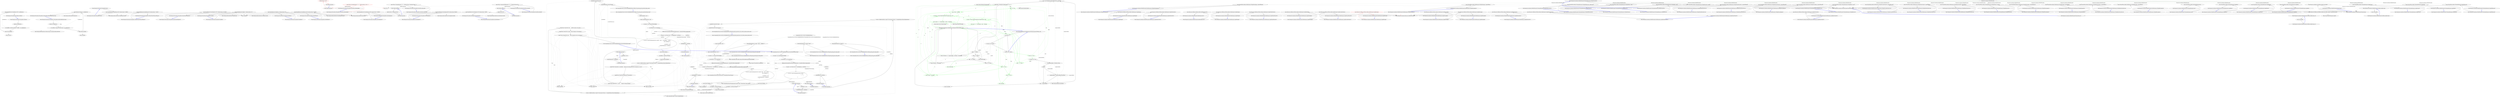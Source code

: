 digraph  {
n0 [label="Entry Humanizer.Tests.Bytes.ParsingTests.Parse()", span="10-10", cluster="Humanizer.Tests.Bytes.ParsingTests.Parse()"];
n1 [label="Assert.Equal(ByteSize.FromKilobytes(1020), ByteSize.Parse(''1020KB''))", span="12-12", cluster="Humanizer.Tests.Bytes.ParsingTests.Parse()"];
n2 [label="Exit Humanizer.Tests.Bytes.ParsingTests.Parse()", span="10-10", cluster="Humanizer.Tests.Bytes.ParsingTests.Parse()"];
n3 [label="Entry Humanizer.Bytes.ByteSize.FromKilobytes(double)", span="103-103", cluster="Humanizer.Bytes.ByteSize.FromKilobytes(double)"];
n4 [label="Entry Humanizer.Bytes.ByteSize.Parse(string)", span="354-354", cluster="Humanizer.Bytes.ByteSize.Parse(string)"];
n5 [label="Entry Unk.Equal", span="", cluster="Unk.Equal"];
n6 [label="Entry Humanizer.Tests.Bytes.ParsingTests.TryParse()", span="16-16", cluster="Humanizer.Tests.Bytes.ParsingTests.TryParse()"];
n7 [label="ByteSize resultByteSize", span="18-18", cluster="Humanizer.Tests.Bytes.ParsingTests.TryParse()"];
n8 [label="var resultBool = ByteSize.TryParse(''1020KB'', out resultByteSize)", span="19-19", cluster="Humanizer.Tests.Bytes.ParsingTests.TryParse()"];
n9 [label="Assert.True(resultBool)", span="21-21", cluster="Humanizer.Tests.Bytes.ParsingTests.TryParse()"];
n12 [label="Entry Humanizer.Bytes.ByteSize.TryParse(string, out Humanizer.Bytes.ByteSize)", span="280-280", cluster="Humanizer.Bytes.ByteSize.TryParse(string, out Humanizer.Bytes.ByteSize)"];
n10 [label="Assert.Equal(ByteSize.FromKilobytes(1020), resultByteSize)", span="22-22", cluster="Humanizer.Tests.Bytes.ParsingTests.TryParse()"];
n13 [label="Entry Unk.True", span="", cluster="Unk.True"];
n11 [label="Exit Humanizer.Tests.Bytes.ParsingTests.TryParse()", span="16-16", cluster="Humanizer.Tests.Bytes.ParsingTests.TryParse()"];
n14 [label="Entry Humanizer.Tests.Bytes.ParsingTests.ParseDecimalMegabytes()", span="26-26", cluster="Humanizer.Tests.Bytes.ParsingTests.ParseDecimalMegabytes()"];
n15 [label="Assert.Equal(ByteSize.FromMegabytes(100.5), ByteSize.Parse(''100.5MB''))", span="28-28", cluster="Humanizer.Tests.Bytes.ParsingTests.ParseDecimalMegabytes()"];
n16 [label="Exit Humanizer.Tests.Bytes.ParsingTests.ParseDecimalMegabytes()", span="26-26", cluster="Humanizer.Tests.Bytes.ParsingTests.ParseDecimalMegabytes()"];
n17 [label="Entry Humanizer.Bytes.ByteSize.FromMegabytes(double)", span="108-108", cluster="Humanizer.Bytes.ByteSize.FromMegabytes(double)"];
n18 [label="Entry Humanizer.Tests.Bytes.ParsingTests.TryParseReturnsFalseOnBadValue(string)", span="35-35", cluster="Humanizer.Tests.Bytes.ParsingTests.TryParseReturnsFalseOnBadValue(string)"];
n19 [label="ByteSize resultByteSize", span="37-37", cluster="Humanizer.Tests.Bytes.ParsingTests.TryParseReturnsFalseOnBadValue(string)"];
n20 [label="var resultBool = ByteSize.TryParse(input, out resultByteSize)", span="38-38", cluster="Humanizer.Tests.Bytes.ParsingTests.TryParseReturnsFalseOnBadValue(string)"];
n21 [label="Assert.False(resultBool)", span="40-40", cluster="Humanizer.Tests.Bytes.ParsingTests.TryParseReturnsFalseOnBadValue(string)"];
n22 [label="Assert.Equal(new ByteSize(), resultByteSize)", span="41-41", cluster="Humanizer.Tests.Bytes.ParsingTests.TryParseReturnsFalseOnBadValue(string)"];
n24 [label="Entry Unk.False", span="", cluster="Unk.False"];
n23 [label="Exit Humanizer.Tests.Bytes.ParsingTests.TryParseReturnsFalseOnBadValue(string)", span="35-35", cluster="Humanizer.Tests.Bytes.ParsingTests.TryParseReturnsFalseOnBadValue(string)"];
n25 [label="Entry Humanizer.Bytes.ByteSize.ByteSize()", span="8-8", cluster="Humanizer.Bytes.ByteSize.ByteSize()"];
n26 [label="Entry Humanizer.Tests.Bytes.ParsingTests.TryParseWorksWithLotsOfSpaces()", span="45-45", cluster="Humanizer.Tests.Bytes.ParsingTests.TryParseWorksWithLotsOfSpaces()"];
n27 [label="Assert.Equal(ByteSize.FromKilobytes(100), ByteSize.Parse('' 100 KB ''))", span="47-47", cluster="Humanizer.Tests.Bytes.ParsingTests.TryParseWorksWithLotsOfSpaces()"];
n28 [label="Exit Humanizer.Tests.Bytes.ParsingTests.TryParseWorksWithLotsOfSpaces()", span="45-45", cluster="Humanizer.Tests.Bytes.ParsingTests.TryParseWorksWithLotsOfSpaces()"];
n29 [label="Entry Humanizer.Tests.Bytes.ParsingTests.ParseThrowsOnPartialBits()", span="51-51", cluster="Humanizer.Tests.Bytes.ParsingTests.ParseThrowsOnPartialBits()"];
n30 [label="Assert.Throws<FormatException>(() => { ByteSize.Parse(''10.5b''); })", span="53-53", cluster="Humanizer.Tests.Bytes.ParsingTests.ParseThrowsOnPartialBits()", color=red, community=0];
n31 [label="Exit Humanizer.Tests.Bytes.ParsingTests.ParseThrowsOnPartialBits()", span="51-51", cluster="Humanizer.Tests.Bytes.ParsingTests.ParseThrowsOnPartialBits()"];
n32 [label="Entry Unk.>", span="", cluster="Unk.>"];
n33 [label="Entry lambda expression", span="53-53", cluster="lambda expression"];
n34 [label="ByteSize.Parse(''10.5b'')", span="53-53", cluster="lambda expression", color=red, community=0];
n35 [label="Exit lambda expression", span="53-53", cluster="lambda expression"];
n36 [label="Entry Humanizer.Tests.Bytes.ParsingTests.ParseThrowsOnInvalid()", span="57-57", cluster="Humanizer.Tests.Bytes.ParsingTests.ParseThrowsOnInvalid()"];
n37 [label="Assert.Throws<FormatException>(() => { ByteSize.Parse(''Unexpected Value''); })", span="59-59", cluster="Humanizer.Tests.Bytes.ParsingTests.ParseThrowsOnInvalid()"];
n38 [label="Exit Humanizer.Tests.Bytes.ParsingTests.ParseThrowsOnInvalid()", span="57-57", cluster="Humanizer.Tests.Bytes.ParsingTests.ParseThrowsOnInvalid()"];
n39 [label="Entry lambda expression", span="59-59", cluster="lambda expression"];
n40 [label="ByteSize.Parse(''Unexpected Value'')", span="59-59", cluster="lambda expression"];
n41 [label="Exit lambda expression", span="59-59", cluster="lambda expression"];
n42 [label="Entry Humanizer.Tests.Bytes.ParsingTests.ParseThrowsOnNull()", span="63-63", cluster="Humanizer.Tests.Bytes.ParsingTests.ParseThrowsOnNull()"];
n43 [label="Assert.Throws<ArgumentNullException>(() => { ByteSize.Parse(null); })", span="65-65", cluster="Humanizer.Tests.Bytes.ParsingTests.ParseThrowsOnNull()"];
n44 [label="Exit Humanizer.Tests.Bytes.ParsingTests.ParseThrowsOnNull()", span="63-63", cluster="Humanizer.Tests.Bytes.ParsingTests.ParseThrowsOnNull()"];
n45 [label="Entry lambda expression", span="65-65", cluster="lambda expression"];
n46 [label="ByteSize.Parse(null)", span="65-65", cluster="lambda expression"];
n47 [label="Exit lambda expression", span="65-65", cluster="lambda expression"];
n48 [label="Entry Humanizer.Tests.Bytes.ParsingTests.ParseBits()", span="69-69", cluster="Humanizer.Tests.Bytes.ParsingTests.ParseBits()"];
n49 [label="Assert.Equal(ByteSize.FromBits(1), ByteSize.Parse(''1b''))", span="71-71", cluster="Humanizer.Tests.Bytes.ParsingTests.ParseBits()"];
n50 [label="Exit Humanizer.Tests.Bytes.ParsingTests.ParseBits()", span="69-69", cluster="Humanizer.Tests.Bytes.ParsingTests.ParseBits()"];
n51 [label="Entry Humanizer.Bytes.ByteSize.FromBits(long)", span="93-93", cluster="Humanizer.Bytes.ByteSize.FromBits(long)"];
n52 [label="Entry Humanizer.Tests.Bytes.ParsingTests.ParseBytes()", span="75-75", cluster="Humanizer.Tests.Bytes.ParsingTests.ParseBytes()"];
n53 [label="Assert.Equal(ByteSize.FromBytes(1), ByteSize.Parse(''1B''))", span="77-77", cluster="Humanizer.Tests.Bytes.ParsingTests.ParseBytes()"];
n54 [label="Exit Humanizer.Tests.Bytes.ParsingTests.ParseBytes()", span="75-75", cluster="Humanizer.Tests.Bytes.ParsingTests.ParseBytes()"];
n55 [label="Entry Humanizer.Bytes.ByteSize.FromBytes(double)", span="98-98", cluster="Humanizer.Bytes.ByteSize.FromBytes(double)"];
n56 [label="Entry Humanizer.Tests.Bytes.ParsingTests.ParseKilobytes()", span="81-81", cluster="Humanizer.Tests.Bytes.ParsingTests.ParseKilobytes()"];
n57 [label="Assert.Equal(ByteSize.FromKilobytes(1020), ByteSize.Parse(''1020KB''))", span="83-83", cluster="Humanizer.Tests.Bytes.ParsingTests.ParseKilobytes()"];
n58 [label="Exit Humanizer.Tests.Bytes.ParsingTests.ParseKilobytes()", span="81-81", cluster="Humanizer.Tests.Bytes.ParsingTests.ParseKilobytes()"];
n59 [label="Entry Humanizer.Tests.Bytes.ParsingTests.ParseMegabytes()", span="87-87", cluster="Humanizer.Tests.Bytes.ParsingTests.ParseMegabytes()"];
n60 [label="Assert.Equal(ByteSize.FromMegabytes(1000), ByteSize.Parse(''1000MB''))", span="89-89", cluster="Humanizer.Tests.Bytes.ParsingTests.ParseMegabytes()"];
n61 [label="Exit Humanizer.Tests.Bytes.ParsingTests.ParseMegabytes()", span="87-87", cluster="Humanizer.Tests.Bytes.ParsingTests.ParseMegabytes()"];
n62 [label="Entry Humanizer.Tests.Bytes.ParsingTests.ParseGigabytes()", span="93-93", cluster="Humanizer.Tests.Bytes.ParsingTests.ParseGigabytes()"];
n63 [label="Assert.Equal(ByteSize.FromGigabytes(805), ByteSize.Parse(''805GB''))", span="95-95", cluster="Humanizer.Tests.Bytes.ParsingTests.ParseGigabytes()"];
n64 [label="Exit Humanizer.Tests.Bytes.ParsingTests.ParseGigabytes()", span="93-93", cluster="Humanizer.Tests.Bytes.ParsingTests.ParseGigabytes()"];
n65 [label="Entry Humanizer.Bytes.ByteSize.FromGigabytes(double)", span="113-113", cluster="Humanizer.Bytes.ByteSize.FromGigabytes(double)"];
n66 [label="Entry Humanizer.Tests.Bytes.ParsingTests.ParseTerabytes()", span="99-99", cluster="Humanizer.Tests.Bytes.ParsingTests.ParseTerabytes()"];
n67 [label="Assert.Equal(ByteSize.FromTerabytes(100), ByteSize.Parse(''100TB''))", span="101-101", cluster="Humanizer.Tests.Bytes.ParsingTests.ParseTerabytes()"];
n68 [label="Exit Humanizer.Tests.Bytes.ParsingTests.ParseTerabytes()", span="99-99", cluster="Humanizer.Tests.Bytes.ParsingTests.ParseTerabytes()"];
n69 [label="Entry Humanizer.Bytes.ByteSize.FromTerabytes(double)", span="118-118", cluster="Humanizer.Bytes.ByteSize.FromTerabytes(double)"];
m0_39 [label="Entry Unk.Be", span="", cluster="Unk.Be", file="NameLookupTests.cs"];
m0_10 [label="Entry CommandLine.Tests.Unit.Text.VerbsHelpTextFixture.Failed_verb_parsing_prints_particular_help_screen()", span="62-62", cluster="CommandLine.Tests.Unit.Text.VerbsHelpTextFixture.Failed_verb_parsing_prints_particular_help_screen()", file="NameLookupTests.cs"];
m0_11 [label="string invokedVerb = null", span="64-64", cluster="CommandLine.Tests.Unit.Text.VerbsHelpTextFixture.Failed_verb_parsing_prints_particular_help_screen()", file="NameLookupTests.cs"];
m0_12 [label="object invokedVerbInstance = null", span="65-65", cluster="CommandLine.Tests.Unit.Text.VerbsHelpTextFixture.Failed_verb_parsing_prints_particular_help_screen()", file="NameLookupTests.cs"];
m0_13 [label="var options = new OptionsWithVerbsHelp()", span="67-67", cluster="CommandLine.Tests.Unit.Text.VerbsHelpTextFixture.Failed_verb_parsing_prints_particular_help_screen()", file="NameLookupTests.cs"];
m0_14 [label="var testWriter = new StringWriter()", span="68-68", cluster="CommandLine.Tests.Unit.Text.VerbsHelpTextFixture.Failed_verb_parsing_prints_particular_help_screen()", file="NameLookupTests.cs"];
m0_17 [label="var result = parser.ParseArguments(new string[] { ''clone'', ''--no_hardlinks'' }, options,\r\n                (verb, subOptions) =>\r\n                    {\r\n                        invokedVerb = verb;\r\n                        invokedVerbInstance = subOptions;\r\n                    })", span="71-76", cluster="CommandLine.Tests.Unit.Text.VerbsHelpTextFixture.Failed_verb_parsing_prints_particular_help_screen()", file="NameLookupTests.cs"];
m0_15 [label="ReflectionUtil.AssemblyFromWhichToPullInformation = Assembly.GetExecutingAssembly()", span="69-69", cluster="CommandLine.Tests.Unit.Text.VerbsHelpTextFixture.Failed_verb_parsing_prints_particular_help_screen()", file="NameLookupTests.cs"];
m0_16 [label="var parser = new Parser(with => with.HelpWriter = testWriter)", span="70-70", cluster="CommandLine.Tests.Unit.Text.VerbsHelpTextFixture.Failed_verb_parsing_prints_particular_help_screen()", file="NameLookupTests.cs"];
m0_19 [label="var helpText = testWriter.ToString()", span="80-80", cluster="CommandLine.Tests.Unit.Text.VerbsHelpTextFixture.Failed_verb_parsing_prints_particular_help_screen()", file="NameLookupTests.cs"];
m0_18 [label="result.Should().BeFalse()", span="78-78", cluster="CommandLine.Tests.Unit.Text.VerbsHelpTextFixture.Failed_verb_parsing_prints_particular_help_screen()", file="NameLookupTests.cs"];
m0_25 [label="invokedVerb.Should().Be(''clone'')", span="88-88", cluster="CommandLine.Tests.Unit.Text.VerbsHelpTextFixture.Failed_verb_parsing_prints_particular_help_screen()", file="NameLookupTests.cs"];
m0_26 [label="invokedVerbInstance.Should().Be(null)", span="89-89", cluster="CommandLine.Tests.Unit.Text.VerbsHelpTextFixture.Failed_verb_parsing_prints_particular_help_screen()", file="NameLookupTests.cs"];
m0_20 [label="Console.WriteLine(helpText)", span="81-81", cluster="CommandLine.Tests.Unit.Text.VerbsHelpTextFixture.Failed_verb_parsing_prints_particular_help_screen()", file="NameLookupTests.cs"];
m0_21 [label="var lines = helpText.Split(new string[] { Environment.NewLine }, StringSplitOptions.RemoveEmptyEntries)", span="82-82", cluster="CommandLine.Tests.Unit.Text.VerbsHelpTextFixture.Failed_verb_parsing_prints_particular_help_screen()", file="NameLookupTests.cs"];
m0_22 [label="lines[5].Trim().Should().Be(''--no-hardlinks    Optimize the cloning process from a repository on a local'')", span="84-84", cluster="CommandLine.Tests.Unit.Text.VerbsHelpTextFixture.Failed_verb_parsing_prints_particular_help_screen()", file="NameLookupTests.cs"];
m0_23 [label="lines[6].Trim().Should().Be(''filesystem by copying files.'')", span="85-85", cluster="CommandLine.Tests.Unit.Text.VerbsHelpTextFixture.Failed_verb_parsing_prints_particular_help_screen()", file="NameLookupTests.cs"];
m0_24 [label="lines[7].Trim().Should().Be(''-q, --quiet       Suppress summary message.'')", span="86-86", cluster="CommandLine.Tests.Unit.Text.VerbsHelpTextFixture.Failed_verb_parsing_prints_particular_help_screen()", file="NameLookupTests.cs"];
m0_27 [label="Exit CommandLine.Tests.Unit.Text.VerbsHelpTextFixture.Failed_verb_parsing_prints_particular_help_screen()", span="62-62", cluster="CommandLine.Tests.Unit.Text.VerbsHelpTextFixture.Failed_verb_parsing_prints_particular_help_screen()", file="NameLookupTests.cs"];
m0_3 [label="Entry CommandLine.Tests.Unit.Text.VerbsHelpTextFixture.DoCoreTestForIndex(string[])", span="121-121", cluster="CommandLine.Tests.Unit.Text.VerbsHelpTextFixture.DoCoreTestForIndex(string[])", file="NameLookupTests.cs"];
m0_69 [label="var options = new OptionsWithVerbsHelp()", span="123-123", cluster="CommandLine.Tests.Unit.Text.VerbsHelpTextFixture.DoCoreTestForIndex(string[])", file="NameLookupTests.cs"];
m0_73 [label="var result = parser.ParseArguments(args, options,\r\n                (_, __) =>\r\n                    {\r\n                    })", span="127-130", cluster="CommandLine.Tests.Unit.Text.VerbsHelpTextFixture.DoCoreTestForIndex(string[])", file="NameLookupTests.cs"];
m0_70 [label="var testWriter = new StringWriter()", span="124-124", cluster="CommandLine.Tests.Unit.Text.VerbsHelpTextFixture.DoCoreTestForIndex(string[])", file="NameLookupTests.cs"];
m0_71 [label="ReflectionUtil.AssemblyFromWhichToPullInformation = Assembly.GetExecutingAssembly()", span="125-125", cluster="CommandLine.Tests.Unit.Text.VerbsHelpTextFixture.DoCoreTestForIndex(string[])", file="NameLookupTests.cs"];
m0_72 [label="var parser = new Parser(with => with.HelpWriter = testWriter)", span="126-126", cluster="CommandLine.Tests.Unit.Text.VerbsHelpTextFixture.DoCoreTestForIndex(string[])", file="NameLookupTests.cs"];
m0_75 [label="var helpText = testWriter.ToString()", span="134-134", cluster="CommandLine.Tests.Unit.Text.VerbsHelpTextFixture.DoCoreTestForIndex(string[])", file="NameLookupTests.cs"];
m0_74 [label="result.Should().BeFalse()", span="132-132", cluster="CommandLine.Tests.Unit.Text.VerbsHelpTextFixture.DoCoreTestForIndex(string[])", file="NameLookupTests.cs"];
m0_76 [label="Console.WriteLine(helpText)", span="135-135", cluster="CommandLine.Tests.Unit.Text.VerbsHelpTextFixture.DoCoreTestForIndex(string[])", file="NameLookupTests.cs"];
m0_77 [label="var lines = helpText.Split(new string[] { Environment.NewLine }, StringSplitOptions.RemoveEmptyEntries)", span="136-136", cluster="CommandLine.Tests.Unit.Text.VerbsHelpTextFixture.DoCoreTestForIndex(string[])", file="NameLookupTests.cs"];
m0_78 [label="lines[5].Trim().Should().Be(''add       Add file contents to the index.'')", span="138-138", cluster="CommandLine.Tests.Unit.Text.VerbsHelpTextFixture.DoCoreTestForIndex(string[])", file="NameLookupTests.cs"];
m0_79 [label="lines[6].Trim().Should().Be(''commit    Record changes to the repository.'')", span="139-139", cluster="CommandLine.Tests.Unit.Text.VerbsHelpTextFixture.DoCoreTestForIndex(string[])", file="NameLookupTests.cs"];
m0_80 [label="lines[7].Trim().Should().Be(''clone     Clone a repository into a new directory.'')", span="140-140", cluster="CommandLine.Tests.Unit.Text.VerbsHelpTextFixture.DoCoreTestForIndex(string[])", file="NameLookupTests.cs"];
m0_81 [label="Exit CommandLine.Tests.Unit.Text.VerbsHelpTextFixture.DoCoreTestForIndex(string[])", span="121-121", cluster="CommandLine.Tests.Unit.Text.VerbsHelpTextFixture.DoCoreTestForIndex(string[])", file="NameLookupTests.cs"];
m0_35 [label="Entry System.IO.StringWriter.ToString()", span="0-0", cluster="System.IO.StringWriter.ToString()", file="NameLookupTests.cs"];
m0_29 [label="Entry System.IO.StringWriter.StringWriter()", span="0-0", cluster="System.IO.StringWriter.StringWriter()", file="NameLookupTests.cs"];
m0_30 [label="Entry System.Reflection.Assembly.GetExecutingAssembly()", span="0-0", cluster="System.Reflection.Assembly.GetExecutingAssembly()", file="NameLookupTests.cs"];
m0_4 [label="Entry CommandLine.Tests.Unit.Text.VerbsHelpTextFixture.Requesting_help_prints_help_index()", span="50-50", cluster="CommandLine.Tests.Unit.Text.VerbsHelpTextFixture.Requesting_help_prints_help_index()", file="NameLookupTests.cs"];
m0_5 [label="DoCoreTestForIndex(new string[] {''help''})", span="52-52", cluster="CommandLine.Tests.Unit.Text.VerbsHelpTextFixture.Requesting_help_prints_help_index()", file="NameLookupTests.cs"];
m0_6 [label="Exit CommandLine.Tests.Unit.Text.VerbsHelpTextFixture.Requesting_help_prints_help_index()", span="50-50", cluster="CommandLine.Tests.Unit.Text.VerbsHelpTextFixture.Requesting_help_prints_help_index()", file="NameLookupTests.cs"];
m0_31 [label="Entry CommandLine.Parser.Parser(System.Action<CommandLine.ParserSettings>)", span="86-86", cluster="CommandLine.Parser.Parser(System.Action<CommandLine.ParserSettings>)", file="NameLookupTests.cs"];
m0_38 [label="Entry string.Trim()", span="0-0", cluster="string.Trim()", file="NameLookupTests.cs"];
m0_34 [label="Entry Unk.BeFalse", span="", cluster="Unk.BeFalse", file="NameLookupTests.cs"];
m0_82 [label="Entry lambda expression", span="126-126", cluster="lambda expression", file="NameLookupTests.cs"];
m0_41 [label="with.HelpWriter = testWriter", span="70-70", cluster="lambda expression", file="NameLookupTests.cs"];
m0_43 [label="Entry lambda expression", span="72-76", cluster="lambda expression", file="NameLookupTests.cs"];
m0_40 [label="Entry lambda expression", span="70-70", cluster="lambda expression", file="NameLookupTests.cs"];
m0_42 [label="Exit lambda expression", span="70-70", cluster="lambda expression", file="NameLookupTests.cs"];
m0_44 [label="invokedVerb = verb", span="74-74", cluster="lambda expression", file="NameLookupTests.cs"];
m0_45 [label="invokedVerbInstance = subOptions", span="75-75", cluster="lambda expression", file="NameLookupTests.cs"];
m0_46 [label="Exit lambda expression", span="72-76", cluster="lambda expression", file="NameLookupTests.cs"];
m0_63 [label="with.HelpWriter = testWriter", span="102-102", cluster="lambda expression", file="NameLookupTests.cs"];
m0_65 [label="Entry lambda expression", span="104-108", cluster="lambda expression", file="NameLookupTests.cs"];
m0_62 [label="Entry lambda expression", span="102-102", cluster="lambda expression", file="NameLookupTests.cs"];
m0_64 [label="Exit lambda expression", span="102-102", cluster="lambda expression", file="NameLookupTests.cs"];
m0_66 [label="invokedVerb = verb", span="106-106", cluster="lambda expression", file="NameLookupTests.cs"];
m0_67 [label="invokedVerbInstance = subOptions", span="107-107", cluster="lambda expression", file="NameLookupTests.cs"];
m0_68 [label="Exit lambda expression", span="104-108", cluster="lambda expression", file="NameLookupTests.cs"];
m0_83 [label="with.HelpWriter = testWriter", span="126-126", cluster="lambda expression", file="NameLookupTests.cs"];
m0_85 [label="Entry lambda expression", span="128-130", cluster="lambda expression", file="NameLookupTests.cs"];
m0_84 [label="Exit lambda expression", span="126-126", cluster="lambda expression", file="NameLookupTests.cs"];
m0_86 [label="Exit lambda expression", span="128-130", cluster="lambda expression", file="NameLookupTests.cs"];
m0_32 [label="Entry CommandLine.Parser.ParseArguments(string[], object, System.Action<string, object>)", span="162-162", cluster="CommandLine.Parser.ParseArguments(string[], object, System.Action<string, object>)", file="NameLookupTests.cs"];
m0_47 [label="Entry CommandLine.Tests.Unit.Text.VerbsHelpTextFixture.Requesting_help_of_particular_verb_without_instance_should_work()", span="94-94", cluster="CommandLine.Tests.Unit.Text.VerbsHelpTextFixture.Requesting_help_of_particular_verb_without_instance_should_work()", file="NameLookupTests.cs"];
m0_48 [label="string invokedVerb = null", span="96-96", cluster="CommandLine.Tests.Unit.Text.VerbsHelpTextFixture.Requesting_help_of_particular_verb_without_instance_should_work()", file="NameLookupTests.cs"];
m0_49 [label="object invokedVerbInstance = null", span="97-97", cluster="CommandLine.Tests.Unit.Text.VerbsHelpTextFixture.Requesting_help_of_particular_verb_without_instance_should_work()", file="NameLookupTests.cs"];
m0_50 [label="var options = new OptionsWithVerbsHelp()", span="99-99", cluster="CommandLine.Tests.Unit.Text.VerbsHelpTextFixture.Requesting_help_of_particular_verb_without_instance_should_work()", file="NameLookupTests.cs"];
m0_51 [label="var testWriter = new StringWriter()", span="100-100", cluster="CommandLine.Tests.Unit.Text.VerbsHelpTextFixture.Requesting_help_of_particular_verb_without_instance_should_work()", file="NameLookupTests.cs"];
m0_54 [label="var result = parser.ParseArguments(new string[] {''help'', ''add''}, options,\r\n                (verb, subOptions) =>\r\n                    {\r\n                        invokedVerb = verb;\r\n                        invokedVerbInstance = subOptions;\r\n                    })", span="103-108", cluster="CommandLine.Tests.Unit.Text.VerbsHelpTextFixture.Requesting_help_of_particular_verb_without_instance_should_work()", file="NameLookupTests.cs"];
m0_52 [label="ReflectionUtil.AssemblyFromWhichToPullInformation = Assembly.GetExecutingAssembly()", span="101-101", cluster="CommandLine.Tests.Unit.Text.VerbsHelpTextFixture.Requesting_help_of_particular_verb_without_instance_should_work()", file="NameLookupTests.cs"];
m0_53 [label="var parser = new Parser(with => with.HelpWriter = testWriter)", span="102-102", cluster="CommandLine.Tests.Unit.Text.VerbsHelpTextFixture.Requesting_help_of_particular_verb_without_instance_should_work()", file="NameLookupTests.cs"];
m0_56 [label="var helpText = testWriter.ToString()", span="112-112", cluster="CommandLine.Tests.Unit.Text.VerbsHelpTextFixture.Requesting_help_of_particular_verb_without_instance_should_work()", file="NameLookupTests.cs"];
m0_55 [label="result.Should().BeFalse()", span="110-110", cluster="CommandLine.Tests.Unit.Text.VerbsHelpTextFixture.Requesting_help_of_particular_verb_without_instance_should_work()", file="NameLookupTests.cs"];
m0_59 [label="invokedVerb.Should().Be(''help'')", span="116-116", cluster="CommandLine.Tests.Unit.Text.VerbsHelpTextFixture.Requesting_help_of_particular_verb_without_instance_should_work()", file="NameLookupTests.cs"];
m0_60 [label="invokedVerbInstance.Should().Be(null)", span="117-117", cluster="CommandLine.Tests.Unit.Text.VerbsHelpTextFixture.Requesting_help_of_particular_verb_without_instance_should_work()", file="NameLookupTests.cs"];
m0_57 [label="Console.WriteLine(helpText)", span="113-113", cluster="CommandLine.Tests.Unit.Text.VerbsHelpTextFixture.Requesting_help_of_particular_verb_without_instance_should_work()", file="NameLookupTests.cs"];
m0_58 [label="var lines = helpText.Split(new string[] { Environment.NewLine }, StringSplitOptions.RemoveEmptyEntries)", span="114-114", cluster="CommandLine.Tests.Unit.Text.VerbsHelpTextFixture.Requesting_help_of_particular_verb_without_instance_should_work()", file="NameLookupTests.cs"];
m0_61 [label="Exit CommandLine.Tests.Unit.Text.VerbsHelpTextFixture.Requesting_help_of_particular_verb_without_instance_should_work()", span="94-94", cluster="CommandLine.Tests.Unit.Text.VerbsHelpTextFixture.Requesting_help_of_particular_verb_without_instance_should_work()", file="NameLookupTests.cs"];
m0_37 [label="Entry string.Split(string[], System.StringSplitOptions)", span="0-0", cluster="string.Split(string[], System.StringSplitOptions)", file="NameLookupTests.cs"];
m0_0 [label="Entry CommandLine.Tests.Unit.Text.VerbsHelpTextFixture.Failed_parsing_prints_help_index()", span="44-44", cluster="CommandLine.Tests.Unit.Text.VerbsHelpTextFixture.Failed_parsing_prints_help_index()", file="NameLookupTests.cs"];
m0_1 [label="DoCoreTestForIndex(new string[] {})", span="46-46", cluster="CommandLine.Tests.Unit.Text.VerbsHelpTextFixture.Failed_parsing_prints_help_index()", file="NameLookupTests.cs"];
m0_2 [label="Exit CommandLine.Tests.Unit.Text.VerbsHelpTextFixture.Failed_parsing_prints_help_index()", span="44-44", cluster="CommandLine.Tests.Unit.Text.VerbsHelpTextFixture.Failed_parsing_prints_help_index()", file="NameLookupTests.cs"];
m0_7 [label="Entry CommandLine.Tests.Unit.Text.VerbsHelpTextFixture.Requesting_bad_help_prints_help_index()", span="56-56", cluster="CommandLine.Tests.Unit.Text.VerbsHelpTextFixture.Requesting_bad_help_prints_help_index()", file="NameLookupTests.cs"];
m0_8 [label="DoCoreTestForIndex(new string[] { ''help'', ''undefined'' })", span="58-58", cluster="CommandLine.Tests.Unit.Text.VerbsHelpTextFixture.Requesting_bad_help_prints_help_index()", file="NameLookupTests.cs"];
m0_9 [label="Exit CommandLine.Tests.Unit.Text.VerbsHelpTextFixture.Requesting_bad_help_prints_help_index()", span="56-56", cluster="CommandLine.Tests.Unit.Text.VerbsHelpTextFixture.Requesting_bad_help_prints_help_index()", file="NameLookupTests.cs"];
m0_33 [label="Entry Unk.Should", span="", cluster="Unk.Should", file="NameLookupTests.cs"];
m0_36 [label="Entry System.Console.WriteLine(string)", span="0-0", cluster="System.Console.WriteLine(string)", file="NameLookupTests.cs"];
m0_28 [label="Entry CommandLine.Tests.Fakes.OptionsWithVerbsHelp.OptionsWithVerbsHelp()", span="80-80", cluster="CommandLine.Tests.Fakes.OptionsWithVerbsHelp.OptionsWithVerbsHelp()", file="NameLookupTests.cs"];
m0_87 [label="CommandLine.Tests.Unit.Text.VerbsHelpTextFixture", span="", file="NameLookupTests.cs"];
m0_88 [label=testWriter, span="", file="NameLookupTests.cs"];
m0_89 [label=testWriter, span="", file="NameLookupTests.cs"];
m0_90 [label=testWriter, span="", file="NameLookupTests.cs"];
m2_34 [label="Entry System.TimeSpan.TimeSpan(long)", span="0-0", cluster="System.TimeSpan.TimeSpan(long)", file="SpecificationExtensions.cs"];
m2_0 [label="Entry Humanizer.Extensions.DateExtensions.Humanize(System.DateTime, bool)", span="46-46", cluster="Humanizer.Extensions.DateExtensions.Humanize(System.DateTime, bool)", file="SpecificationExtensions.cs"];
m2_1 [label="int second = 1", span="48-48", cluster="Humanizer.Extensions.DateExtensions.Humanize(System.DateTime, bool)", file="SpecificationExtensions.cs"];
m2_2 [label="int minute = 60 * second", span="49-49", cluster="Humanizer.Extensions.DateExtensions.Humanize(System.DateTime, bool)", file="SpecificationExtensions.cs"];
m2_3 [label="int hour = 60 * minute", span="50-50", cluster="Humanizer.Extensions.DateExtensions.Humanize(System.DateTime, bool)", file="SpecificationExtensions.cs"];
m2_33 [label="Entry System.DateTime.ToLocalTime()", span="0-0", cluster="System.DateTime.ToLocalTime()", file="SpecificationExtensions.cs"];
m2_35 [label="Entry System.Math.Abs(double)", span="0-0", cluster="System.Math.Abs(double)", file="SpecificationExtensions.cs"];
m2_36 [label="Entry System.Math.Floor(double)", span="0-0", cluster="System.Math.Floor(double)", file="SpecificationExtensions.cs"];
m2_4 [label="int day = 24 * hour", span="51-51", cluster="Humanizer.Extensions.DateExtensions.Humanize(System.DateTime, bool)", color=green, community=0, file="SpecificationExtensions.cs"];
m2_5 [label="int month = 30 * day", span="52-52", cluster="Humanizer.Extensions.DateExtensions.Humanize(System.DateTime, bool)", file="SpecificationExtensions.cs"];
m2_25 [label="delta < 30 * day", span="82-82", cluster="Humanizer.Extensions.DateExtensions.Humanize(System.DateTime, bool)", color=green, community=0, file="SpecificationExtensions.cs"];
m2_21 [label="delta < 24 * hour", span="76-76", cluster="Humanizer.Extensions.DateExtensions.Humanize(System.DateTime, bool)", color=green, community=0, file="SpecificationExtensions.cs"];
m2_19 [label="delta < 90 * minute", span="73-73", cluster="Humanizer.Extensions.DateExtensions.Humanize(System.DateTime, bool)", file="SpecificationExtensions.cs"];
m2_12 [label="double delta = Math.Abs(ts.TotalSeconds)", span="62-62", cluster="Humanizer.Extensions.DateExtensions.Humanize(System.DateTime, bool)", file="SpecificationExtensions.cs"];
m2_22 [label="return ts.Hours + HoursAgo;", span="77-77", cluster="Humanizer.Extensions.DateExtensions.Humanize(System.DateTime, bool)", color=green, community=0, file="SpecificationExtensions.cs"];
m2_23 [label="delta < 48 * hour", span="79-79", cluster="Humanizer.Extensions.DateExtensions.Humanize(System.DateTime, bool)", color=green, community=0, file="SpecificationExtensions.cs"];
m2_24 [label="return Yesterday;", span="80-80", cluster="Humanizer.Extensions.DateExtensions.Humanize(System.DateTime, bool)", color=green, community=0, file="SpecificationExtensions.cs"];
m2_26 [label="return ts.Days + DaysAgo;", span="83-83", cluster="Humanizer.Extensions.DateExtensions.Humanize(System.DateTime, bool)", color=green, community=0, file="SpecificationExtensions.cs"];
m2_27 [label="delta < 12 * month", span="85-85", cluster="Humanizer.Extensions.DateExtensions.Humanize(System.DateTime, bool)", color=green, community=0, file="SpecificationExtensions.cs"];
m2_28 [label="int months = Convert.ToInt32(Math.Floor((double)ts.Days / 30))", span="87-87", cluster="Humanizer.Extensions.DateExtensions.Humanize(System.DateTime, bool)", color=green, community=0, file="SpecificationExtensions.cs"];
m2_30 [label="int years = Convert.ToInt32(Math.Floor((double)ts.Days / 365))", span="91-91", cluster="Humanizer.Extensions.DateExtensions.Humanize(System.DateTime, bool)", color=green, community=0, file="SpecificationExtensions.cs"];
m2_14 [label="return ts.Seconds == 1 ? OneSecondAgo : ts.Seconds + SecondsAgo;", span="65-65", cluster="Humanizer.Extensions.DateExtensions.Humanize(System.DateTime, bool)", file="SpecificationExtensions.cs"];
m2_18 [label="return ts.Minutes + MinutesAgo;", span="71-71", cluster="Humanizer.Extensions.DateExtensions.Humanize(System.DateTime, bool)", file="SpecificationExtensions.cs"];
m2_29 [label="return months <= 1 ? OneMonthAgo : months + MonthsAgo;", span="88-88", cluster="Humanizer.Extensions.DateExtensions.Humanize(System.DateTime, bool)", color=green, community=0, file="SpecificationExtensions.cs"];
m2_31 [label="return years <= 1 ? OneYearAgo : years + YearsAgo;", span="92-92", cluster="Humanizer.Extensions.DateExtensions.Humanize(System.DateTime, bool)", color=green, community=0, file="SpecificationExtensions.cs"];
m2_20 [label="return OneHourAgo;", span="74-74", cluster="Humanizer.Extensions.DateExtensions.Humanize(System.DateTime, bool)", color=green, community=0, file="SpecificationExtensions.cs"];
m2_6 [label="var comparisonBase = DateTime.UtcNow", span="54-54", cluster="Humanizer.Extensions.DateExtensions.Humanize(System.DateTime, bool)", file="SpecificationExtensions.cs"];
m2_17 [label="delta < 45 * minute", span="70-70", cluster="Humanizer.Extensions.DateExtensions.Humanize(System.DateTime, bool)", file="SpecificationExtensions.cs"];
m2_11 [label="var ts = new TimeSpan(comparisonBase.Ticks - input.Ticks)", span="61-61", cluster="Humanizer.Extensions.DateExtensions.Humanize(System.DateTime, bool)", file="SpecificationExtensions.cs"];
m2_13 [label="delta < 1 * minute", span="64-64", cluster="Humanizer.Extensions.DateExtensions.Humanize(System.DateTime, bool)", file="SpecificationExtensions.cs"];
m2_15 [label="delta < 2 * minute", span="67-67", cluster="Humanizer.Extensions.DateExtensions.Humanize(System.DateTime, bool)", file="SpecificationExtensions.cs"];
m2_10 [label="return FutureDate;", span="59-59", cluster="Humanizer.Extensions.DateExtensions.Humanize(System.DateTime, bool)", file="SpecificationExtensions.cs"];
m2_16 [label="return OneMinuteAgo;", span="68-68", cluster="Humanizer.Extensions.DateExtensions.Humanize(System.DateTime, bool)", file="SpecificationExtensions.cs"];
m2_7 [label="!utcDate", span="55-55", cluster="Humanizer.Extensions.DateExtensions.Humanize(System.DateTime, bool)", file="SpecificationExtensions.cs"];
m2_8 [label="comparisonBase = comparisonBase.ToLocalTime()", span="56-56", cluster="Humanizer.Extensions.DateExtensions.Humanize(System.DateTime, bool)", file="SpecificationExtensions.cs"];
m2_9 [label="input > comparisonBase", span="58-58", cluster="Humanizer.Extensions.DateExtensions.Humanize(System.DateTime, bool)", file="SpecificationExtensions.cs"];
m2_32 [label="Exit Humanizer.Extensions.DateExtensions.Humanize(System.DateTime, bool)", span="46-46", cluster="Humanizer.Extensions.DateExtensions.Humanize(System.DateTime, bool)", file="SpecificationExtensions.cs"];
m2_37 [label="Entry System.Convert.ToInt32(double)", span="0-0", cluster="System.Convert.ToInt32(double)", file="SpecificationExtensions.cs"];
m3_102 [label="Entry Humanizer.Localisation.DefaultFormatter.TimeSpanHumanize_MultipleSeconds(int)", span="169-169", cluster="Humanizer.Localisation.DefaultFormatter.TimeSpanHumanize_MultipleSeconds(int)", file="SpecificationGuards.cs"];
m3_103 [label="return Format(ResourceKeys.TimeSpanHumanize.MultipleSeconds, seconds);", span="171-171", cluster="Humanizer.Localisation.DefaultFormatter.TimeSpanHumanize_MultipleSeconds(int)", file="SpecificationGuards.cs"];
m3_104 [label="Exit Humanizer.Localisation.DefaultFormatter.TimeSpanHumanize_MultipleSeconds(int)", span="169-169", cluster="Humanizer.Localisation.DefaultFormatter.TimeSpanHumanize_MultipleSeconds(int)", file="SpecificationGuards.cs"];
m3_114 [label="Entry Humanizer.Localisation.DefaultFormatter.TimeSpanHumanize_Zero()", span="189-189", cluster="Humanizer.Localisation.DefaultFormatter.TimeSpanHumanize_Zero()", file="SpecificationGuards.cs"];
m3_115 [label="return Format(ResourceKeys.TimeSpanHumanize.Zero);", span="191-191", cluster="Humanizer.Localisation.DefaultFormatter.TimeSpanHumanize_Zero()", file="SpecificationGuards.cs"];
m3_116 [label="Exit Humanizer.Localisation.DefaultFormatter.TimeSpanHumanize_Zero()", span="189-189", cluster="Humanizer.Localisation.DefaultFormatter.TimeSpanHumanize_Zero()", file="SpecificationGuards.cs"];
m3_10 [label="Entry Humanizer.Localisation.DefaultFormatter.DateHumanize_MultipleMonthsAgo(int)", span="19-19", cluster="Humanizer.Localisation.DefaultFormatter.DateHumanize_MultipleMonthsAgo(int)", file="SpecificationGuards.cs"];
m3_11 [label="return Format(ResourceKeys.DateHumanize.MultipleMonthsAgo, numberOfMonths);", span="21-21", cluster="Humanizer.Localisation.DefaultFormatter.DateHumanize_MultipleMonthsAgo(int)", file="SpecificationGuards.cs"];
m3_12 [label="Exit Humanizer.Localisation.DefaultFormatter.DateHumanize_MultipleMonthsAgo(int)", span="19-19", cluster="Humanizer.Localisation.DefaultFormatter.DateHumanize_MultipleMonthsAgo(int)", file="SpecificationGuards.cs"];
m3_16 [label="Entry Humanizer.Localisation.DefaultFormatter.DateHumanize_MultipleYearsAgo(int)", span="29-29", cluster="Humanizer.Localisation.DefaultFormatter.DateHumanize_MultipleYearsAgo(int)", file="SpecificationGuards.cs"];
m3_17 [label="return Format(ResourceKeys.DateHumanize.MultipleYearsAgo, numberOfYears);", span="31-31", cluster="Humanizer.Localisation.DefaultFormatter.DateHumanize_MultipleYearsAgo(int)", file="SpecificationGuards.cs"];
m3_18 [label="Exit Humanizer.Localisation.DefaultFormatter.DateHumanize_MultipleYearsAgo(int)", span="29-29", cluster="Humanizer.Localisation.DefaultFormatter.DateHumanize_MultipleYearsAgo(int)", file="SpecificationGuards.cs"];
m3_93 [label="Entry Humanizer.Localisation.DefaultFormatter.TimeSpanHumanize_SingleHour()", span="154-154", cluster="Humanizer.Localisation.DefaultFormatter.TimeSpanHumanize_SingleHour()", file="SpecificationGuards.cs"];
m3_94 [label="return Format(ResourceKeys.TimeSpanHumanize.SingleHour);", span="156-156", cluster="Humanizer.Localisation.DefaultFormatter.TimeSpanHumanize_SingleHour()", file="SpecificationGuards.cs"];
m3_95 [label="Exit Humanizer.Localisation.DefaultFormatter.TimeSpanHumanize_SingleHour()", span="154-154", cluster="Humanizer.Localisation.DefaultFormatter.TimeSpanHumanize_SingleHour()", file="SpecificationGuards.cs"];
m3_35 [label="Entry Humanizer.Localisation.DefaultFormatter.DateHumanize_SingleDayAgo()", span="59-59", cluster="Humanizer.Localisation.DefaultFormatter.DateHumanize_SingleDayAgo()", file="SpecificationGuards.cs"];
m3_36 [label="return Resources.GetResource(ResourceKeys.DateHumanize.SingleDayAgo);", span="61-61", cluster="Humanizer.Localisation.DefaultFormatter.DateHumanize_SingleDayAgo()", file="SpecificationGuards.cs"];
m3_37 [label="Exit Humanizer.Localisation.DefaultFormatter.DateHumanize_SingleDayAgo()", span="59-59", cluster="Humanizer.Localisation.DefaultFormatter.DateHumanize_SingleDayAgo()", file="SpecificationGuards.cs"];
m3_108 [label="Entry Humanizer.Localisation.DefaultFormatter.TimeSpanHumanize_MultipleMilliseconds(int)", span="179-179", cluster="Humanizer.Localisation.DefaultFormatter.TimeSpanHumanize_MultipleMilliseconds(int)", file="SpecificationGuards.cs"];
m3_109 [label="return Format(ResourceKeys.TimeSpanHumanize.MultipleMilliseconds, milliSeconds);", span="181-181", cluster="Humanizer.Localisation.DefaultFormatter.TimeSpanHumanize_MultipleMilliseconds(int)", file="SpecificationGuards.cs"];
m3_110 [label="Exit Humanizer.Localisation.DefaultFormatter.TimeSpanHumanize_MultipleMilliseconds(int)", span="179-179", cluster="Humanizer.Localisation.DefaultFormatter.TimeSpanHumanize_MultipleMilliseconds(int)", file="SpecificationGuards.cs"];
m3_77 [label="Entry Humanizer.Localisation.DefaultFormatter.TimeSpanHumanize_MultipleWeeks(int)", span="129-129", cluster="Humanizer.Localisation.DefaultFormatter.TimeSpanHumanize_MultipleWeeks(int)", file="SpecificationGuards.cs"];
m3_78 [label="return Format(ResourceKeys.TimeSpanHumanize.MultipleWeeks, weeks);", span="131-131", cluster="Humanizer.Localisation.DefaultFormatter.TimeSpanHumanize_MultipleWeeks(int)", file="SpecificationGuards.cs"];
m3_79 [label="Exit Humanizer.Localisation.DefaultFormatter.TimeSpanHumanize_MultipleWeeks(int)", span="129-129", cluster="Humanizer.Localisation.DefaultFormatter.TimeSpanHumanize_MultipleWeeks(int)", file="SpecificationGuards.cs"];
m3_84 [label="Entry Humanizer.Localisation.DefaultFormatter.TimeSpanHumanize_MultipleDays(int)", span="139-139", cluster="Humanizer.Localisation.DefaultFormatter.TimeSpanHumanize_MultipleDays(int)", file="SpecificationGuards.cs"];
m3_85 [label="return Format(ResourceKeys.TimeSpanHumanize.MultipleDays, days);", span="141-141", cluster="Humanizer.Localisation.DefaultFormatter.TimeSpanHumanize_MultipleDays(int)", file="SpecificationGuards.cs"];
m3_86 [label="Exit Humanizer.Localisation.DefaultFormatter.TimeSpanHumanize_MultipleDays(int)", span="139-139", cluster="Humanizer.Localisation.DefaultFormatter.TimeSpanHumanize_MultipleDays(int)", file="SpecificationGuards.cs"];
m3_71 [label="Entry Humanizer.Localisation.DefaultFormatter.DateHumanize_SingleYearFromNow()", span="119-119", cluster="Humanizer.Localisation.DefaultFormatter.DateHumanize_SingleYearFromNow()", file="SpecificationGuards.cs"];
m3_72 [label="return Resources.GetResource(ResourceKeys.DateHumanize.SingleYearFromNow);", span="121-121", cluster="Humanizer.Localisation.DefaultFormatter.DateHumanize_SingleYearFromNow()", file="SpecificationGuards.cs"];
m3_73 [label="Exit Humanizer.Localisation.DefaultFormatter.DateHumanize_SingleYearFromNow()", span="119-119", cluster="Humanizer.Localisation.DefaultFormatter.DateHumanize_SingleYearFromNow()", file="SpecificationGuards.cs"];
m3_62 [label="Entry Humanizer.Localisation.DefaultFormatter.DateHumanize_Now()", span="104-104", cluster="Humanizer.Localisation.DefaultFormatter.DateHumanize_Now()", file="SpecificationGuards.cs"];
m3_63 [label="return Resources.GetResource(ResourceKeys.DateHumanize.Now);", span="106-106", cluster="Humanizer.Localisation.DefaultFormatter.DateHumanize_Now()", file="SpecificationGuards.cs"];
m3_64 [label="Exit Humanizer.Localisation.DefaultFormatter.DateHumanize_Now()", span="104-104", cluster="Humanizer.Localisation.DefaultFormatter.DateHumanize_Now()", file="SpecificationGuards.cs"];
m3_99 [label="Entry Humanizer.Localisation.DefaultFormatter.TimeSpanHumanize_SingleMinute()", span="164-164", cluster="Humanizer.Localisation.DefaultFormatter.TimeSpanHumanize_SingleMinute()", file="SpecificationGuards.cs"];
m3_100 [label="return Format(ResourceKeys.TimeSpanHumanize.SingleMinute);", span="166-166", cluster="Humanizer.Localisation.DefaultFormatter.TimeSpanHumanize_SingleMinute()", file="SpecificationGuards.cs"];
m3_101 [label="Exit Humanizer.Localisation.DefaultFormatter.TimeSpanHumanize_SingleMinute()", span="164-164", cluster="Humanizer.Localisation.DefaultFormatter.TimeSpanHumanize_SingleMinute()", file="SpecificationGuards.cs"];
m3_47 [label="Entry Humanizer.Localisation.DefaultFormatter.DateHumanize_MultipleMonthsFromNow(int)", span="79-79", cluster="Humanizer.Localisation.DefaultFormatter.DateHumanize_MultipleMonthsFromNow(int)", file="SpecificationGuards.cs"];
m3_48 [label="return Format(ResourceKeys.DateHumanize.MultipleMonthsFromNow, numberOfMonths);", span="81-81", cluster="Humanizer.Localisation.DefaultFormatter.DateHumanize_MultipleMonthsFromNow(int)", file="SpecificationGuards.cs"];
m3_49 [label="Exit Humanizer.Localisation.DefaultFormatter.DateHumanize_MultipleMonthsFromNow(int)", span="79-79", cluster="Humanizer.Localisation.DefaultFormatter.DateHumanize_MultipleMonthsFromNow(int)", file="SpecificationGuards.cs"];
m3_32 [label="Entry Humanizer.Localisation.DefaultFormatter.DateHumanize_SingleYearAgo()", span="54-54", cluster="Humanizer.Localisation.DefaultFormatter.DateHumanize_SingleYearAgo()", file="SpecificationGuards.cs"];
m3_33 [label="return Resources.GetResource(ResourceKeys.DateHumanize.SingleYearAgo);", span="56-56", cluster="Humanizer.Localisation.DefaultFormatter.DateHumanize_SingleYearAgo()", file="SpecificationGuards.cs"];
m3_34 [label="Exit Humanizer.Localisation.DefaultFormatter.DateHumanize_SingleYearAgo()", span="54-54", cluster="Humanizer.Localisation.DefaultFormatter.DateHumanize_SingleYearAgo()", file="SpecificationGuards.cs"];
m3_65 [label="Entry Humanizer.Localisation.DefaultFormatter.DateHumanize_SingleMonthFromNow()", span="109-109", cluster="Humanizer.Localisation.DefaultFormatter.DateHumanize_SingleMonthFromNow()", file="SpecificationGuards.cs"];
m3_66 [label="return Resources.GetResource(ResourceKeys.DateHumanize.SingleMonthFromNow);", span="111-111", cluster="Humanizer.Localisation.DefaultFormatter.DateHumanize_SingleMonthFromNow()", file="SpecificationGuards.cs"];
m3_67 [label="Exit Humanizer.Localisation.DefaultFormatter.DateHumanize_SingleMonthFromNow()", span="109-109", cluster="Humanizer.Localisation.DefaultFormatter.DateHumanize_SingleMonthFromNow()", file="SpecificationGuards.cs"];
m3_87 [label="Entry Humanizer.Localisation.DefaultFormatter.TimeSpanHumanize_SingleDay()", span="144-144", cluster="Humanizer.Localisation.DefaultFormatter.TimeSpanHumanize_SingleDay()", file="SpecificationGuards.cs"];
m3_88 [label="return Format(ResourceKeys.TimeSpanHumanize.SingleDay);", span="146-146", cluster="Humanizer.Localisation.DefaultFormatter.TimeSpanHumanize_SingleDay()", file="SpecificationGuards.cs"];
m3_89 [label="Exit Humanizer.Localisation.DefaultFormatter.TimeSpanHumanize_SingleDay()", span="144-144", cluster="Humanizer.Localisation.DefaultFormatter.TimeSpanHumanize_SingleDay()", file="SpecificationGuards.cs"];
m3_44 [label="Entry Humanizer.Localisation.DefaultFormatter.DateHumanize_MultipleMinutesFromNow(int)", span="74-74", cluster="Humanizer.Localisation.DefaultFormatter.DateHumanize_MultipleMinutesFromNow(int)", file="SpecificationGuards.cs"];
m3_45 [label="return Format(ResourceKeys.DateHumanize.MultipleMinutesFromNow, numberOfMinutes);", span="76-76", cluster="Humanizer.Localisation.DefaultFormatter.DateHumanize_MultipleMinutesFromNow(int)", file="SpecificationGuards.cs"];
m3_46 [label="Exit Humanizer.Localisation.DefaultFormatter.DateHumanize_MultipleMinutesFromNow(int)", span="74-74", cluster="Humanizer.Localisation.DefaultFormatter.DateHumanize_MultipleMinutesFromNow(int)", file="SpecificationGuards.cs"];
m3_26 [label="Entry Humanizer.Localisation.DefaultFormatter.DateHumanize_SingleMonthAgo()", span="44-44", cluster="Humanizer.Localisation.DefaultFormatter.DateHumanize_SingleMonthAgo()", file="SpecificationGuards.cs"];
m3_27 [label="return Resources.GetResource(ResourceKeys.DateHumanize.SingleMonthAgo);", span="46-46", cluster="Humanizer.Localisation.DefaultFormatter.DateHumanize_SingleMonthAgo()", file="SpecificationGuards.cs"];
m3_28 [label="Exit Humanizer.Localisation.DefaultFormatter.DateHumanize_SingleMonthAgo()", span="44-44", cluster="Humanizer.Localisation.DefaultFormatter.DateHumanize_SingleMonthAgo()", file="SpecificationGuards.cs"];
m3_68 [label="Entry Humanizer.Localisation.DefaultFormatter.DateHumanize_SingleSecondFromNow()", span="114-114", cluster="Humanizer.Localisation.DefaultFormatter.DateHumanize_SingleSecondFromNow()", file="SpecificationGuards.cs"];
m3_69 [label="return Resources.GetResource(ResourceKeys.DateHumanize.SingleSecondFromNow);", span="116-116", cluster="Humanizer.Localisation.DefaultFormatter.DateHumanize_SingleSecondFromNow()", file="SpecificationGuards.cs"];
m3_70 [label="Exit Humanizer.Localisation.DefaultFormatter.DateHumanize_SingleSecondFromNow()", span="114-114", cluster="Humanizer.Localisation.DefaultFormatter.DateHumanize_SingleSecondFromNow()", file="SpecificationGuards.cs"];
m3_13 [label="Entry Humanizer.Localisation.DefaultFormatter.DateHumanize_MultipleSecondsAgo(int)", span="24-24", cluster="Humanizer.Localisation.DefaultFormatter.DateHumanize_MultipleSecondsAgo(int)", file="SpecificationGuards.cs"];
m3_14 [label="return Format(ResourceKeys.DateHumanize.MultipleSecondsAgo, numberOfSeconds);", span="26-26", cluster="Humanizer.Localisation.DefaultFormatter.DateHumanize_MultipleSecondsAgo(int)", file="SpecificationGuards.cs"];
m3_15 [label="Exit Humanizer.Localisation.DefaultFormatter.DateHumanize_MultipleSecondsAgo(int)", span="24-24", cluster="Humanizer.Localisation.DefaultFormatter.DateHumanize_MultipleSecondsAgo(int)", file="SpecificationGuards.cs"];
m3_90 [label="Entry Humanizer.Localisation.DefaultFormatter.TimeSpanHumanize_MultipleHours(int)", span="149-149", cluster="Humanizer.Localisation.DefaultFormatter.TimeSpanHumanize_MultipleHours(int)", file="SpecificationGuards.cs"];
m3_91 [label="return Format(ResourceKeys.TimeSpanHumanize.MultipleHours, hours);", span="151-151", cluster="Humanizer.Localisation.DefaultFormatter.TimeSpanHumanize_MultipleHours(int)", file="SpecificationGuards.cs"];
m3_92 [label="Exit Humanizer.Localisation.DefaultFormatter.TimeSpanHumanize_MultipleHours(int)", span="149-149", cluster="Humanizer.Localisation.DefaultFormatter.TimeSpanHumanize_MultipleHours(int)", file="SpecificationGuards.cs"];
m3_105 [label="Entry Humanizer.Localisation.DefaultFormatter.TimeSpanHumanize_SingleSecond()", span="174-174", cluster="Humanizer.Localisation.DefaultFormatter.TimeSpanHumanize_SingleSecond()", file="SpecificationGuards.cs"];
m3_106 [label="return Format(ResourceKeys.TimeSpanHumanize.SingleSecond);", span="176-176", cluster="Humanizer.Localisation.DefaultFormatter.TimeSpanHumanize_SingleSecond()", file="SpecificationGuards.cs"];
m3_107 [label="Exit Humanizer.Localisation.DefaultFormatter.TimeSpanHumanize_SingleSecond()", span="174-174", cluster="Humanizer.Localisation.DefaultFormatter.TimeSpanHumanize_SingleSecond()", file="SpecificationGuards.cs"];
m3_23 [label="Entry Humanizer.Localisation.DefaultFormatter.DateHumanize_SingleHourAgo()", span="39-39", cluster="Humanizer.Localisation.DefaultFormatter.DateHumanize_SingleHourAgo()", file="SpecificationGuards.cs"];
m3_24 [label="return Resources.GetResource(ResourceKeys.DateHumanize.SingleHourAgo);", span="41-41", cluster="Humanizer.Localisation.DefaultFormatter.DateHumanize_SingleHourAgo()", color=red, community=0, file="SpecificationGuards.cs"];
m3_25 [label="Exit Humanizer.Localisation.DefaultFormatter.DateHumanize_SingleHourAgo()", span="39-39", cluster="Humanizer.Localisation.DefaultFormatter.DateHumanize_SingleHourAgo()", file="SpecificationGuards.cs"];
m3_29 [label="Entry Humanizer.Localisation.DefaultFormatter.DateHumanize_SingleSecondAgo()", span="49-49", cluster="Humanizer.Localisation.DefaultFormatter.DateHumanize_SingleSecondAgo()", file="SpecificationGuards.cs"];
m3_30 [label="return Resources.GetResource(ResourceKeys.DateHumanize.SingleSecondAgo);", span="51-51", cluster="Humanizer.Localisation.DefaultFormatter.DateHumanize_SingleSecondAgo()", file="SpecificationGuards.cs"];
m3_31 [label="Exit Humanizer.Localisation.DefaultFormatter.DateHumanize_SingleSecondAgo()", span="49-49", cluster="Humanizer.Localisation.DefaultFormatter.DateHumanize_SingleSecondAgo()", file="SpecificationGuards.cs"];
m3_22 [label="Entry Humanizer.Localisation.Resources.GetResource(string)", span="16-16", cluster="Humanizer.Localisation.Resources.GetResource(string)", file="SpecificationGuards.cs"];
m3_122 [label="Entry Humanizer.Localisation.DefaultFormatter.GetResourceKey(string, int)", span="204-204", cluster="Humanizer.Localisation.DefaultFormatter.GetResourceKey(string, int)", file="SpecificationGuards.cs"];
m3_124 [label="return resourceKey;", span="206-206", cluster="Humanizer.Localisation.DefaultFormatter.GetResourceKey(string, int)", file="SpecificationGuards.cs"];
m3_125 [label="Exit Humanizer.Localisation.DefaultFormatter.GetResourceKey(string, int)", span="204-204", cluster="Humanizer.Localisation.DefaultFormatter.GetResourceKey(string, int)", file="SpecificationGuards.cs"];
m3_19 [label="Entry Humanizer.Localisation.DefaultFormatter.DateHumanize_SingleMinuteAgo()", span="34-34", cluster="Humanizer.Localisation.DefaultFormatter.DateHumanize_SingleMinuteAgo()", file="SpecificationGuards.cs"];
m3_20 [label="return Resources.GetResource(ResourceKeys.DateHumanize.SingleMinuteAgo);", span="36-36", cluster="Humanizer.Localisation.DefaultFormatter.DateHumanize_SingleMinuteAgo()", file="SpecificationGuards.cs"];
m3_21 [label="Exit Humanizer.Localisation.DefaultFormatter.DateHumanize_SingleMinuteAgo()", span="34-34", cluster="Humanizer.Localisation.DefaultFormatter.DateHumanize_SingleMinuteAgo()", file="SpecificationGuards.cs"];
m3_80 [label="Entry Humanizer.Localisation.DefaultFormatter.TimeSpanHumanize_SingleWeek()", span="134-134", cluster="Humanizer.Localisation.DefaultFormatter.TimeSpanHumanize_SingleWeek()", file="SpecificationGuards.cs"];
m3_81 [label="return Format(ResourceKeys.TimeSpanHumanize.SingleWeek);", span="136-136", cluster="Humanizer.Localisation.DefaultFormatter.TimeSpanHumanize_SingleWeek()", file="SpecificationGuards.cs"];
m3_82 [label="Exit Humanizer.Localisation.DefaultFormatter.TimeSpanHumanize_SingleWeek()", span="134-134", cluster="Humanizer.Localisation.DefaultFormatter.TimeSpanHumanize_SingleWeek()", file="SpecificationGuards.cs"];
m3_83 [label="Entry Humanizer.Localisation.DefaultFormatter.Format(string)", span="194-194", cluster="Humanizer.Localisation.DefaultFormatter.Format(string)", file="SpecificationGuards.cs"];
m3_117 [label="return Resources.GetResource(GetResourceKey(resourceKey));", span="196-196", cluster="Humanizer.Localisation.DefaultFormatter.Format(string)", file="SpecificationGuards.cs"];
m3_118 [label="Exit Humanizer.Localisation.DefaultFormatter.Format(string)", span="194-194", cluster="Humanizer.Localisation.DefaultFormatter.Format(string)", file="SpecificationGuards.cs"];
m3_123 [label="Entry string.FormatWith(params object[])", span="15-15", cluster="string.FormatWith(params object[])", file="SpecificationGuards.cs"];
m3_50 [label="Entry Humanizer.Localisation.DefaultFormatter.DateHumanize_MultipleSecondsFromNow(int)", span="84-84", cluster="Humanizer.Localisation.DefaultFormatter.DateHumanize_MultipleSecondsFromNow(int)", file="SpecificationGuards.cs"];
m3_51 [label="return Format(ResourceKeys.DateHumanize.MultipleSecondsFromNow, numberOfSeconds);", span="86-86", cluster="Humanizer.Localisation.DefaultFormatter.DateHumanize_MultipleSecondsFromNow(int)", file="SpecificationGuards.cs"];
m3_52 [label="Exit Humanizer.Localisation.DefaultFormatter.DateHumanize_MultipleSecondsFromNow(int)", span="84-84", cluster="Humanizer.Localisation.DefaultFormatter.DateHumanize_MultipleSecondsFromNow(int)", file="SpecificationGuards.cs"];
m3_53 [label="Entry Humanizer.Localisation.DefaultFormatter.DateHumanize_MultipleYearsFromNow(int)", span="89-89", cluster="Humanizer.Localisation.DefaultFormatter.DateHumanize_MultipleYearsFromNow(int)", file="SpecificationGuards.cs"];
m3_54 [label="return Format(ResourceKeys.DateHumanize.MultipleYearsFromNow, numberOfYears);", span="91-91", cluster="Humanizer.Localisation.DefaultFormatter.DateHumanize_MultipleYearsFromNow(int)", file="SpecificationGuards.cs"];
m3_55 [label="Exit Humanizer.Localisation.DefaultFormatter.DateHumanize_MultipleYearsFromNow(int)", span="89-89", cluster="Humanizer.Localisation.DefaultFormatter.DateHumanize_MultipleYearsFromNow(int)", file="SpecificationGuards.cs"];
m3_111 [label="Entry Humanizer.Localisation.DefaultFormatter.TimeSpanHumanize_SingleMillisecond()", span="184-184", cluster="Humanizer.Localisation.DefaultFormatter.TimeSpanHumanize_SingleMillisecond()", file="SpecificationGuards.cs"];
m3_112 [label="return Format(ResourceKeys.TimeSpanHumanize.SingleMillisecond);", span="186-186", cluster="Humanizer.Localisation.DefaultFormatter.TimeSpanHumanize_SingleMillisecond()", file="SpecificationGuards.cs"];
m3_113 [label="Exit Humanizer.Localisation.DefaultFormatter.TimeSpanHumanize_SingleMillisecond()", span="184-184", cluster="Humanizer.Localisation.DefaultFormatter.TimeSpanHumanize_SingleMillisecond()", file="SpecificationGuards.cs"];
m3_38 [label="Entry Humanizer.Localisation.DefaultFormatter.DateHumanize_MultipleDaysFromNow(int)", span="64-64", cluster="Humanizer.Localisation.DefaultFormatter.DateHumanize_MultipleDaysFromNow(int)", file="SpecificationGuards.cs"];
m3_39 [label="return Format(ResourceKeys.DateHumanize.MultipleDaysFromNow, numberOfDays);", span="66-66", cluster="Humanizer.Localisation.DefaultFormatter.DateHumanize_MultipleDaysFromNow(int)", file="SpecificationGuards.cs"];
m3_40 [label="Exit Humanizer.Localisation.DefaultFormatter.DateHumanize_MultipleDaysFromNow(int)", span="64-64", cluster="Humanizer.Localisation.DefaultFormatter.DateHumanize_MultipleDaysFromNow(int)", file="SpecificationGuards.cs"];
m3_96 [label="Entry Humanizer.Localisation.DefaultFormatter.TimeSpanHumanize_MultipleMinutes(int)", span="159-159", cluster="Humanizer.Localisation.DefaultFormatter.TimeSpanHumanize_MultipleMinutes(int)", file="SpecificationGuards.cs"];
m3_97 [label="return Format(ResourceKeys.TimeSpanHumanize.MultipleMinutes, minutes);", span="161-161", cluster="Humanizer.Localisation.DefaultFormatter.TimeSpanHumanize_MultipleMinutes(int)", file="SpecificationGuards.cs"];
m3_98 [label="Exit Humanizer.Localisation.DefaultFormatter.TimeSpanHumanize_MultipleMinutes(int)", span="159-159", cluster="Humanizer.Localisation.DefaultFormatter.TimeSpanHumanize_MultipleMinutes(int)", file="SpecificationGuards.cs"];
m3_7 [label="Entry Humanizer.Localisation.DefaultFormatter.DateHumanize_MultipleMinutesAgo(int)", span="14-14", cluster="Humanizer.Localisation.DefaultFormatter.DateHumanize_MultipleMinutesAgo(int)", file="SpecificationGuards.cs"];
m3_8 [label="return Format(ResourceKeys.DateHumanize.MultipleMinutesAgo, numberOfMinutes);", span="16-16", cluster="Humanizer.Localisation.DefaultFormatter.DateHumanize_MultipleMinutesAgo(int)", file="SpecificationGuards.cs"];
m3_9 [label="Exit Humanizer.Localisation.DefaultFormatter.DateHumanize_MultipleMinutesAgo(int)", span="14-14", cluster="Humanizer.Localisation.DefaultFormatter.DateHumanize_MultipleMinutesAgo(int)", file="SpecificationGuards.cs"];
m3_0 [label="Entry Humanizer.Localisation.DefaultFormatter.DateHumanize_MultipleDaysAgo(int)", span="4-4", cluster="Humanizer.Localisation.DefaultFormatter.DateHumanize_MultipleDaysAgo(int)", file="SpecificationGuards.cs"];
m3_1 [label="return Format(ResourceKeys.DateHumanize.MultipleDaysAgo, numberOfDays);", span="6-6", cluster="Humanizer.Localisation.DefaultFormatter.DateHumanize_MultipleDaysAgo(int)", file="SpecificationGuards.cs"];
m3_2 [label="Exit Humanizer.Localisation.DefaultFormatter.DateHumanize_MultipleDaysAgo(int)", span="4-4", cluster="Humanizer.Localisation.DefaultFormatter.DateHumanize_MultipleDaysAgo(int)", file="SpecificationGuards.cs"];
m3_3 [label="Entry Humanizer.Localisation.DefaultFormatter.Format(string, int)", span="199-199", cluster="Humanizer.Localisation.DefaultFormatter.Format(string, int)", file="SpecificationGuards.cs"];
m3_120 [label="return Resources.GetResource(GetResourceKey(resourceKey, number)).FormatWith(number);", span="201-201", cluster="Humanizer.Localisation.DefaultFormatter.Format(string, int)", file="SpecificationGuards.cs"];
m3_121 [label="Exit Humanizer.Localisation.DefaultFormatter.Format(string, int)", span="199-199", cluster="Humanizer.Localisation.DefaultFormatter.Format(string, int)", file="SpecificationGuards.cs"];
m3_41 [label="Entry Humanizer.Localisation.DefaultFormatter.DateHumanize_MultipleHoursFromNow(int)", span="69-69", cluster="Humanizer.Localisation.DefaultFormatter.DateHumanize_MultipleHoursFromNow(int)", file="SpecificationGuards.cs"];
m3_42 [label="return Format(ResourceKeys.DateHumanize.MultipleHoursFromNow, numberOfHours);", span="71-71", cluster="Humanizer.Localisation.DefaultFormatter.DateHumanize_MultipleHoursFromNow(int)", file="SpecificationGuards.cs"];
m3_43 [label="Exit Humanizer.Localisation.DefaultFormatter.DateHumanize_MultipleHoursFromNow(int)", span="69-69", cluster="Humanizer.Localisation.DefaultFormatter.DateHumanize_MultipleHoursFromNow(int)", file="SpecificationGuards.cs"];
m3_4 [label="Entry Humanizer.Localisation.DefaultFormatter.DateHumanize_MultipleHoursAgo(int)", span="9-9", cluster="Humanizer.Localisation.DefaultFormatter.DateHumanize_MultipleHoursAgo(int)", file="SpecificationGuards.cs"];
m3_5 [label="return Format(ResourceKeys.DateHumanize.MultipleHoursAgo, numberOfHours);", span="11-11", cluster="Humanizer.Localisation.DefaultFormatter.DateHumanize_MultipleHoursAgo(int)", file="SpecificationGuards.cs"];
m3_6 [label="Exit Humanizer.Localisation.DefaultFormatter.DateHumanize_MultipleHoursAgo(int)", span="9-9", cluster="Humanizer.Localisation.DefaultFormatter.DateHumanize_MultipleHoursAgo(int)", file="SpecificationGuards.cs"];
m3_74 [label="Entry Humanizer.Localisation.DefaultFormatter.DateHumanize_SingleDayFromNow()", span="124-124", cluster="Humanizer.Localisation.DefaultFormatter.DateHumanize_SingleDayFromNow()", file="SpecificationGuards.cs"];
m3_75 [label="return Resources.GetResource(ResourceKeys.DateHumanize.SingleDayFromNow);", span="126-126", cluster="Humanizer.Localisation.DefaultFormatter.DateHumanize_SingleDayFromNow()", file="SpecificationGuards.cs"];
m3_76 [label="Exit Humanizer.Localisation.DefaultFormatter.DateHumanize_SingleDayFromNow()", span="124-124", cluster="Humanizer.Localisation.DefaultFormatter.DateHumanize_SingleDayFromNow()", file="SpecificationGuards.cs"];
m3_119 [label="Entry Humanizer.Localisation.DefaultFormatter.GetResourceKey(string)", span="209-209", cluster="Humanizer.Localisation.DefaultFormatter.GetResourceKey(string)", file="SpecificationGuards.cs"];
m3_126 [label="return resourceKey;", span="211-211", cluster="Humanizer.Localisation.DefaultFormatter.GetResourceKey(string)", file="SpecificationGuards.cs"];
m3_127 [label="Exit Humanizer.Localisation.DefaultFormatter.GetResourceKey(string)", span="209-209", cluster="Humanizer.Localisation.DefaultFormatter.GetResourceKey(string)", file="SpecificationGuards.cs"];
m3_56 [label="Entry Humanizer.Localisation.DefaultFormatter.DateHumanize_SingleMinuteFromNow()", span="94-94", cluster="Humanizer.Localisation.DefaultFormatter.DateHumanize_SingleMinuteFromNow()", file="SpecificationGuards.cs"];
m3_57 [label="return Resources.GetResource(ResourceKeys.DateHumanize.SingleMinuteFromNow);", span="96-96", cluster="Humanizer.Localisation.DefaultFormatter.DateHumanize_SingleMinuteFromNow()", file="SpecificationGuards.cs"];
m3_58 [label="Exit Humanizer.Localisation.DefaultFormatter.DateHumanize_SingleMinuteFromNow()", span="94-94", cluster="Humanizer.Localisation.DefaultFormatter.DateHumanize_SingleMinuteFromNow()", file="SpecificationGuards.cs"];
m3_59 [label="Entry Humanizer.Localisation.DefaultFormatter.DateHumanize_SingleHourFromNow()", span="99-99", cluster="Humanizer.Localisation.DefaultFormatter.DateHumanize_SingleHourFromNow()", file="SpecificationGuards.cs"];
m3_60 [label="return Resources.GetResource(ResourceKeys.DateHumanize.SingleHourFromNow);", span="101-101", cluster="Humanizer.Localisation.DefaultFormatter.DateHumanize_SingleHourFromNow()", file="SpecificationGuards.cs"];
m3_61 [label="Exit Humanizer.Localisation.DefaultFormatter.DateHumanize_SingleHourFromNow()", span="99-99", cluster="Humanizer.Localisation.DefaultFormatter.DateHumanize_SingleHourFromNow()", file="SpecificationGuards.cs"];
m3_128 [label="Humanizer.Localisation.DefaultFormatter", span="", file="SpecificationGuards.cs"];
n0 -> n1  [key=0, style=solid];
n1 -> n2  [key=0, style=solid];
n1 -> n3  [key=2, style=dotted];
n1 -> n4  [key=2, style=dotted];
n1 -> n5  [key=2, style=dotted];
n2 -> n0  [key=0, style=bold, color=blue];
n6 -> n7  [key=0, style=solid];
n7 -> n8  [key=0, style=solid];
n8 -> n9  [key=0, style=solid];
n8 -> n12  [key=2, style=dotted];
n8 -> n10  [key=1, style=dashed, color=darkseagreen4, label=resultByteSize];
n9 -> n10  [key=0, style=solid];
n9 -> n13  [key=2, style=dotted];
n10 -> n11  [key=0, style=solid];
n10 -> n3  [key=2, style=dotted];
n10 -> n5  [key=2, style=dotted];
n11 -> n6  [key=0, style=bold, color=blue];
n14 -> n15  [key=0, style=solid];
n15 -> n16  [key=0, style=solid];
n15 -> n17  [key=2, style=dotted];
n15 -> n4  [key=2, style=dotted];
n15 -> n5  [key=2, style=dotted];
n16 -> n14  [key=0, style=bold, color=blue];
n18 -> n19  [key=0, style=solid];
n18 -> n20  [key=1, style=dashed, color=darkseagreen4, label=string];
n19 -> n20  [key=0, style=solid];
n20 -> n21  [key=0, style=solid];
n20 -> n12  [key=2, style=dotted];
n20 -> n22  [key=1, style=dashed, color=darkseagreen4, label=resultByteSize];
n21 -> n22  [key=0, style=solid];
n21 -> n24  [key=2, style=dotted];
n22 -> n23  [key=0, style=solid];
n22 -> n25  [key=2, style=dotted];
n22 -> n5  [key=2, style=dotted];
n23 -> n18  [key=0, style=bold, color=blue];
n26 -> n27  [key=0, style=solid];
n27 -> n28  [key=0, style=solid];
n27 -> n3  [key=2, style=dotted];
n27 -> n4  [key=2, style=dotted];
n27 -> n5  [key=2, style=dotted];
n28 -> n26  [key=0, style=bold, color=blue];
n29 -> n30  [key=0, style=solid, color=red];
n30 -> n31  [key=0, style=solid, color=red];
n30 -> n32  [key=2, style=dotted, color=red];
n30 -> n33  [key=1, style=dashed, color=red, label="lambda expression"];
n31 -> n29  [key=0, style=bold, color=blue];
n33 -> n34  [key=0, style=solid, color=red];
n34 -> n35  [key=0, style=solid, color=red];
n34 -> n4  [key=2, style=dotted, color=red];
n35 -> n33  [key=0, style=bold, color=blue];
n36 -> n37  [key=0, style=solid];
n37 -> n38  [key=0, style=solid];
n37 -> n32  [key=2, style=dotted];
n37 -> n39  [key=1, style=dashed, color=darkseagreen4, label="lambda expression"];
n38 -> n36  [key=0, style=bold, color=blue];
n39 -> n40  [key=0, style=solid];
n40 -> n41  [key=0, style=solid];
n40 -> n4  [key=2, style=dotted];
n41 -> n39  [key=0, style=bold, color=blue];
n42 -> n43  [key=0, style=solid];
n43 -> n44  [key=0, style=solid];
n43 -> n32  [key=2, style=dotted];
n43 -> n45  [key=1, style=dashed, color=darkseagreen4, label="lambda expression"];
n44 -> n42  [key=0, style=bold, color=blue];
n45 -> n46  [key=0, style=solid];
n46 -> n47  [key=0, style=solid];
n46 -> n4  [key=2, style=dotted];
n47 -> n45  [key=0, style=bold, color=blue];
n48 -> n49  [key=0, style=solid];
n49 -> n50  [key=0, style=solid];
n49 -> n51  [key=2, style=dotted];
n49 -> n4  [key=2, style=dotted];
n49 -> n5  [key=2, style=dotted];
n50 -> n48  [key=0, style=bold, color=blue];
n52 -> n53  [key=0, style=solid];
n53 -> n54  [key=0, style=solid];
n53 -> n55  [key=2, style=dotted];
n53 -> n4  [key=2, style=dotted];
n53 -> n5  [key=2, style=dotted];
n54 -> n52  [key=0, style=bold, color=blue];
n56 -> n57  [key=0, style=solid];
n57 -> n58  [key=0, style=solid];
n57 -> n3  [key=2, style=dotted];
n57 -> n4  [key=2, style=dotted];
n57 -> n5  [key=2, style=dotted];
n58 -> n56  [key=0, style=bold, color=blue];
n59 -> n60  [key=0, style=solid];
n60 -> n61  [key=0, style=solid];
n60 -> n17  [key=2, style=dotted];
n60 -> n4  [key=2, style=dotted];
n60 -> n5  [key=2, style=dotted];
n61 -> n59  [key=0, style=bold, color=blue];
n62 -> n63  [key=0, style=solid];
n63 -> n64  [key=0, style=solid];
n63 -> n65  [key=2, style=dotted];
n63 -> n4  [key=2, style=dotted];
n63 -> n5  [key=2, style=dotted];
n64 -> n62  [key=0, style=bold, color=blue];
n66 -> n67  [key=0, style=solid];
n67 -> n68  [key=0, style=solid];
n67 -> n69  [key=2, style=dotted];
n67 -> n4  [key=2, style=dotted];
n67 -> n5  [key=2, style=dotted];
n68 -> n66  [key=0, style=bold, color=blue];
m0_10 -> m0_11  [key=0, style=solid];
m0_11 -> m0_12  [key=0, style=solid];
m0_12 -> m0_13  [key=0, style=solid];
m0_13 -> m0_14  [key=0, style=solid];
m0_13 -> m0_28  [key=2, style=dotted];
m0_13 -> m0_17  [key=1, style=dashed, color=darkseagreen4, label=options];
m0_14 -> m0_15  [key=0, style=solid];
m0_14 -> m0_29  [key=2, style=dotted];
m0_14 -> m0_16  [key=1, style=dashed, color=darkseagreen4, label=testWriter];
m0_14 -> m0_41  [key=1, style=dashed, color=darkseagreen4, label=testWriter];
m0_14 -> m0_19  [key=1, style=dashed, color=darkseagreen4, label=testWriter];
m0_17 -> m0_18  [key=0, style=solid];
m0_17 -> m0_32  [key=2, style=dotted];
m0_17 -> m0_43  [key=1, style=dashed, color=darkseagreen4, label="lambda expression"];
m0_17 -> m0_25  [key=1, style=dashed, color=darkseagreen4, label=invokedVerb];
m0_17 -> m0_26  [key=1, style=dashed, color=darkseagreen4, label=invokedVerbInstance];
m0_15 -> m0_16  [key=0, style=solid];
m0_15 -> m0_30  [key=2, style=dotted];
m0_16 -> m0_17  [key=0, style=solid];
m0_16 -> m0_31  [key=2, style=dotted];
m0_16 -> m0_41  [key=1, style=dashed, color=darkseagreen4, label="CommandLine.ParserSettings"];
m0_19 -> m0_20  [key=0, style=solid];
m0_19 -> m0_35  [key=2, style=dotted];
m0_19 -> m0_21  [key=1, style=dashed, color=darkseagreen4, label=helpText];
m0_18 -> m0_19  [key=0, style=solid];
m0_18 -> m0_33  [key=2, style=dotted];
m0_18 -> m0_34  [key=2, style=dotted];
m0_25 -> m0_26  [key=0, style=solid];
m0_25 -> m0_33  [key=2, style=dotted];
m0_25 -> m0_39  [key=2, style=dotted];
m0_26 -> m0_27  [key=0, style=solid];
m0_26 -> m0_33  [key=2, style=dotted];
m0_26 -> m0_39  [key=2, style=dotted];
m0_20 -> m0_21  [key=0, style=solid];
m0_20 -> m0_36  [key=2, style=dotted];
m0_21 -> m0_22  [key=0, style=solid];
m0_21 -> m0_37  [key=2, style=dotted];
m0_21 -> m0_23  [key=1, style=dashed, color=darkseagreen4, label=lines];
m0_21 -> m0_24  [key=1, style=dashed, color=darkseagreen4, label=lines];
m0_22 -> m0_23  [key=0, style=solid];
m0_22 -> m0_38  [key=2, style=dotted];
m0_22 -> m0_33  [key=2, style=dotted];
m0_22 -> m0_39  [key=2, style=dotted];
m0_23 -> m0_24  [key=0, style=solid];
m0_23 -> m0_38  [key=2, style=dotted];
m0_23 -> m0_33  [key=2, style=dotted];
m0_23 -> m0_39  [key=2, style=dotted];
m0_24 -> m0_25  [key=0, style=solid];
m0_24 -> m0_38  [key=2, style=dotted];
m0_24 -> m0_33  [key=2, style=dotted];
m0_24 -> m0_39  [key=2, style=dotted];
m0_27 -> m0_10  [key=0, style=bold, color=blue];
m0_3 -> m0_69  [key=0, style=solid];
m0_3 -> m0_73  [key=1, style=dashed, color=darkseagreen4, label="string[]"];
m0_69 -> m0_70  [key=0, style=solid];
m0_69 -> m0_28  [key=2, style=dotted];
m0_69 -> m0_73  [key=1, style=dashed, color=darkseagreen4, label=options];
m0_73 -> m0_74  [key=0, style=solid];
m0_73 -> m0_32  [key=2, style=dotted];
m0_73 -> m0_85  [key=1, style=dashed, color=darkseagreen4, label="lambda expression"];
m0_70 -> m0_71  [key=0, style=solid];
m0_70 -> m0_29  [key=2, style=dotted];
m0_70 -> m0_72  [key=1, style=dashed, color=darkseagreen4, label=testWriter];
m0_70 -> m0_83  [key=1, style=dashed, color=darkseagreen4, label=testWriter];
m0_70 -> m0_75  [key=1, style=dashed, color=darkseagreen4, label=testWriter];
m0_71 -> m0_72  [key=0, style=solid];
m0_71 -> m0_30  [key=2, style=dotted];
m0_72 -> m0_73  [key=0, style=solid];
m0_72 -> m0_31  [key=2, style=dotted];
m0_72 -> m0_83  [key=1, style=dashed, color=darkseagreen4, label="CommandLine.ParserSettings"];
m0_75 -> m0_76  [key=0, style=solid];
m0_75 -> m0_35  [key=2, style=dotted];
m0_75 -> m0_77  [key=1, style=dashed, color=darkseagreen4, label=helpText];
m0_74 -> m0_75  [key=0, style=solid];
m0_74 -> m0_33  [key=2, style=dotted];
m0_74 -> m0_34  [key=2, style=dotted];
m0_76 -> m0_77  [key=0, style=solid];
m0_76 -> m0_36  [key=2, style=dotted];
m0_77 -> m0_78  [key=0, style=solid];
m0_77 -> m0_37  [key=2, style=dotted];
m0_77 -> m0_79  [key=1, style=dashed, color=darkseagreen4, label=lines];
m0_77 -> m0_80  [key=1, style=dashed, color=darkseagreen4, label=lines];
m0_78 -> m0_79  [key=0, style=solid];
m0_78 -> m0_38  [key=2, style=dotted];
m0_78 -> m0_33  [key=2, style=dotted];
m0_78 -> m0_39  [key=2, style=dotted];
m0_79 -> m0_80  [key=0, style=solid];
m0_79 -> m0_38  [key=2, style=dotted];
m0_79 -> m0_33  [key=2, style=dotted];
m0_79 -> m0_39  [key=2, style=dotted];
m0_80 -> m0_81  [key=0, style=solid];
m0_80 -> m0_38  [key=2, style=dotted];
m0_80 -> m0_33  [key=2, style=dotted];
m0_80 -> m0_39  [key=2, style=dotted];
m0_81 -> m0_3  [key=0, style=bold, color=blue];
m0_4 -> m0_5  [key=0, style=solid];
m0_5 -> m0_6  [key=0, style=solid];
m0_5 -> m0_3  [key=2, style=dotted];
m0_6 -> m0_4  [key=0, style=bold, color=blue];
m0_82 -> m0_83  [key=0, style=solid];
m0_41 -> m0_42  [key=0, style=solid];
m0_43 -> m0_44  [key=0, style=solid];
m0_43 -> m0_45  [key=1, style=dashed, color=darkseagreen4, label=object];
m0_40 -> m0_41  [key=0, style=solid];
m0_42 -> m0_40  [key=0, style=bold, color=blue];
m0_44 -> m0_45  [key=0, style=solid];
m0_44 -> m0_46  [key=1, style=dashed, color=darkseagreen4, label=invokedVerb];
m0_45 -> m0_46  [key=0, style=solid];
m0_46 -> m0_43  [key=0, style=bold, color=blue];
m0_63 -> m0_64  [key=0, style=solid];
m0_65 -> m0_66  [key=0, style=solid];
m0_65 -> m0_67  [key=1, style=dashed, color=darkseagreen4, label=object];
m0_62 -> m0_63  [key=0, style=solid];
m0_64 -> m0_62  [key=0, style=bold, color=blue];
m0_66 -> m0_67  [key=0, style=solid];
m0_66 -> m0_68  [key=1, style=dashed, color=darkseagreen4, label=invokedVerb];
m0_67 -> m0_68  [key=0, style=solid];
m0_68 -> m0_65  [key=0, style=bold, color=blue];
m0_83 -> m0_84  [key=0, style=solid];
m0_85 -> m0_86  [key=0, style=solid];
m0_84 -> m0_82  [key=0, style=bold, color=blue];
m0_86 -> m0_85  [key=0, style=bold, color=blue];
m0_47 -> m0_48  [key=0, style=solid];
m0_48 -> m0_49  [key=0, style=solid];
m0_49 -> m0_50  [key=0, style=solid];
m0_50 -> m0_51  [key=0, style=solid];
m0_50 -> m0_28  [key=2, style=dotted];
m0_50 -> m0_54  [key=1, style=dashed, color=darkseagreen4, label=options];
m0_51 -> m0_52  [key=0, style=solid];
m0_51 -> m0_29  [key=2, style=dotted];
m0_51 -> m0_53  [key=1, style=dashed, color=darkseagreen4, label=testWriter];
m0_51 -> m0_63  [key=1, style=dashed, color=darkseagreen4, label=testWriter];
m0_51 -> m0_56  [key=1, style=dashed, color=darkseagreen4, label=testWriter];
m0_54 -> m0_55  [key=0, style=solid];
m0_54 -> m0_32  [key=2, style=dotted];
m0_54 -> m0_65  [key=1, style=dashed, color=darkseagreen4, label="lambda expression"];
m0_54 -> m0_59  [key=1, style=dashed, color=darkseagreen4, label=invokedVerb];
m0_54 -> m0_60  [key=1, style=dashed, color=darkseagreen4, label=invokedVerbInstance];
m0_52 -> m0_53  [key=0, style=solid];
m0_52 -> m0_30  [key=2, style=dotted];
m0_53 -> m0_54  [key=0, style=solid];
m0_53 -> m0_31  [key=2, style=dotted];
m0_53 -> m0_63  [key=1, style=dashed, color=darkseagreen4, label="CommandLine.ParserSettings"];
m0_56 -> m0_57  [key=0, style=solid];
m0_56 -> m0_35  [key=2, style=dotted];
m0_56 -> m0_58  [key=1, style=dashed, color=darkseagreen4, label=helpText];
m0_55 -> m0_56  [key=0, style=solid];
m0_55 -> m0_33  [key=2, style=dotted];
m0_55 -> m0_34  [key=2, style=dotted];
m0_59 -> m0_60  [key=0, style=solid];
m0_59 -> m0_33  [key=2, style=dotted];
m0_59 -> m0_39  [key=2, style=dotted];
m0_60 -> m0_61  [key=0, style=solid];
m0_60 -> m0_33  [key=2, style=dotted];
m0_60 -> m0_39  [key=2, style=dotted];
m0_57 -> m0_58  [key=0, style=solid];
m0_57 -> m0_36  [key=2, style=dotted];
m0_58 -> m0_59  [key=0, style=solid];
m0_58 -> m0_37  [key=2, style=dotted];
m0_61 -> m0_47  [key=0, style=bold, color=blue];
m0_0 -> m0_1  [key=0, style=solid];
m0_1 -> m0_2  [key=0, style=solid];
m0_1 -> m0_3  [key=2, style=dotted];
m0_2 -> m0_0  [key=0, style=bold, color=blue];
m0_7 -> m0_8  [key=0, style=solid];
m0_8 -> m0_9  [key=0, style=solid];
m0_8 -> m0_3  [key=2, style=dotted];
m0_9 -> m0_7  [key=0, style=bold, color=blue];
m0_87 -> m0_1  [key=1, style=dashed, color=darkseagreen4, label="CommandLine.Tests.Unit.Text.VerbsHelpTextFixture"];
m0_87 -> m0_5  [key=1, style=dashed, color=darkseagreen4, label="CommandLine.Tests.Unit.Text.VerbsHelpTextFixture"];
m0_87 -> m0_8  [key=1, style=dashed, color=darkseagreen4, label="CommandLine.Tests.Unit.Text.VerbsHelpTextFixture"];
m0_88 -> m0_41  [key=1, style=dashed, color=darkseagreen4, label=testWriter];
m0_89 -> m0_63  [key=1, style=dashed, color=darkseagreen4, label=testWriter];
m0_90 -> m0_83  [key=1, style=dashed, color=darkseagreen4, label=testWriter];
m2_0 -> m2_1  [key=0, style=solid];
m2_0 -> m2_11  [key=1, style=dashed, color=darkseagreen4, label="System.DateTime"];
m2_0 -> m2_7  [key=1, style=dashed, color=darkseagreen4, label=bool];
m2_0 -> m2_9  [key=1, style=dashed, color=darkseagreen4, label="System.DateTime"];
m2_1 -> m2_2  [key=0, style=solid];
m2_1 -> m2_3  [key=0, style=solid];
m2_2 -> m2_3  [key=0, style=solid];
m2_2 -> m2_19  [key=1, style=dashed, color=darkseagreen4, label=minute];
m2_2 -> m2_13  [key=1, style=dashed, color=darkseagreen4, label=minute];
m2_2 -> m2_15  [key=1, style=dashed, color=darkseagreen4, label=minute];
m2_2 -> m2_17  [key=1, style=dashed, color=darkseagreen4, label=minute];
m2_3 -> m2_0  [key=0, style=bold, color=blue];
m2_3 -> m2_4  [key=0, style=solid, color=green];
m2_3 -> m2_21  [key=1, style=dashed, color=green, label=hour];
m2_3 -> m2_23  [key=1, style=dashed, color=green, label=hour];
m2_4 -> m2_5  [key=0, style=solid, color=green];
m2_4 -> m2_25  [key=1, style=dashed, color=green, label=day];
m2_5 -> m2_27  [key=1, style=dashed, color=green, label=month];
m2_5 -> m2_6  [key=0, style=solid];
m2_25 -> m2_26  [key=0, style=solid, color=green];
m2_25 -> m2_27  [key=0, style=solid, color=green];
m2_21 -> m2_22  [key=0, style=solid, color=green];
m2_21 -> m2_23  [key=0, style=solid, color=green];
m2_19 -> m2_21  [key=0, style=solid, color=green];
m2_19 -> m2_20  [key=0, style=solid, color=green];
m2_12 -> m2_21  [key=1, style=dashed, color=green, label=delta];
m2_12 -> m2_23  [key=1, style=dashed, color=green, label=delta];
m2_12 -> m2_25  [key=1, style=dashed, color=green, label=delta];
m2_12 -> m2_27  [key=1, style=dashed, color=green, label=delta];
m2_12 -> m2_22  [key=1, style=dashed, color=green, label=ts];
m2_12 -> m2_26  [key=1, style=dashed, color=green, label=ts];
m2_12 -> m2_28  [key=1, style=dashed, color=green, label=ts];
m2_12 -> m2_30  [key=1, style=dashed, color=green, label=ts];
m2_12 -> m2_19  [key=1, style=dashed, color=darkseagreen4, label=delta];
m2_12 -> m2_12  [key=1, style=dashed, color=darkseagreen4, label=ts];
m2_12 -> m2_13  [key=0, style=solid];
m2_12 -> m2_35  [key=2, style=dotted];
m2_12 -> m2_14  [key=1, style=dashed, color=darkseagreen4, label=ts];
m2_12 -> m2_15  [key=1, style=dashed, color=darkseagreen4, label=delta];
m2_12 -> m2_17  [key=1, style=dashed, color=darkseagreen4, label=delta];
m2_12 -> m2_18  [key=1, style=dashed, color=darkseagreen4, label=ts];
m2_22 -> m2_22  [key=1, style=dashed, color=green, label=ts];
m2_22 -> m2_32  [key=0, style=solid, color=green];
m2_22 -> m2_26  [key=1, style=dashed, color=green, label=ts];
m2_22 -> m2_28  [key=1, style=dashed, color=green, label=ts];
m2_22 -> m2_30  [key=1, style=dashed, color=green, label=ts];
m2_23 -> m2_24  [key=0, style=solid, color=green];
m2_23 -> m2_25  [key=0, style=solid, color=green];
m2_24 -> m2_32  [key=0, style=solid, color=green];
m2_26 -> m2_26  [key=1, style=dashed, color=green, label=ts];
m2_26 -> m2_32  [key=0, style=solid, color=green];
m2_26 -> m2_28  [key=1, style=dashed, color=green, label=ts];
m2_26 -> m2_30  [key=1, style=dashed, color=green, label=ts];
m2_27 -> m2_28  [key=0, style=solid, color=green];
m2_27 -> m2_30  [key=0, style=solid, color=green];
m2_28 -> m2_28  [key=1, style=dashed, color=green, label=ts];
m2_28 -> m2_29  [key=0, style=solid, color=green];
m2_28 -> m2_36  [key=2, style=dotted, color=green];
m2_28 -> m2_37  [key=2, style=dotted, color=green];
m2_28 -> m2_30  [key=1, style=dashed, color=green, label=ts];
m2_30 -> m2_30  [key=1, style=dashed, color=green, label=ts];
m2_30 -> m2_31  [key=0, style=solid, color=green];
m2_30 -> m2_36  [key=2, style=dotted, color=green];
m2_30 -> m2_37  [key=2, style=dotted, color=green];
m2_14 -> m2_22  [key=1, style=dashed, color=green, label=ts];
m2_14 -> m2_26  [key=1, style=dashed, color=green, label=ts];
m2_14 -> m2_28  [key=1, style=dashed, color=green, label=ts];
m2_14 -> m2_30  [key=1, style=dashed, color=green, label=ts];
m2_14 -> m2_14  [key=1, style=dashed, color=darkseagreen4, label=ts];
m2_14 -> m2_32  [key=0, style=solid];
m2_14 -> m2_18  [key=1, style=dashed, color=darkseagreen4, label=ts];
m2_18 -> m2_22  [key=1, style=dashed, color=green, label=ts];
m2_18 -> m2_26  [key=1, style=dashed, color=green, label=ts];
m2_18 -> m2_28  [key=1, style=dashed, color=green, label=ts];
m2_18 -> m2_30  [key=1, style=dashed, color=green, label=ts];
m2_18 -> m2_18  [key=1, style=dashed, color=darkseagreen4, label=ts];
m2_18 -> m2_32  [key=0, style=solid];
m2_29 -> m2_32  [key=0, style=solid, color=green];
m2_31 -> m2_32  [key=0, style=solid, color=green];
m2_20 -> m2_32  [key=0, style=solid, color=green];
m2_6 -> m2_7  [key=0, style=solid];
m2_6 -> m2_8  [key=1, style=dashed, color=darkseagreen4, label=comparisonBase];
m2_6 -> m2_9  [key=1, style=dashed, color=darkseagreen4, label=comparisonBase];
m2_6 -> m2_11  [key=1, style=dashed, color=darkseagreen4, label=comparisonBase];
m2_17 -> m2_19  [key=0, style=solid];
m2_17 -> m2_18  [key=0, style=solid];
m2_11 -> m2_12  [key=0, style=solid];
m2_11 -> m2_34  [key=2, style=dotted];
m2_13 -> m2_14  [key=0, style=solid];
m2_13 -> m2_15  [key=0, style=solid];
m2_15 -> m2_17  [key=0, style=solid];
m2_15 -> m2_16  [key=0, style=solid];
m2_10 -> m2_32  [key=0, style=solid];
m2_16 -> m2_32  [key=0, style=solid];
m2_7 -> m2_8  [key=0, style=solid];
m2_7 -> m2_9  [key=0, style=solid];
m2_8 -> m2_11  [key=1, style=dashed, color=darkseagreen4, label=comparisonBase];
m2_8 -> m2_8  [key=1, style=dashed, color=darkseagreen4, label=comparisonBase];
m2_8 -> m2_9  [key=0, style=solid];
m2_8 -> m2_33  [key=2, style=dotted];
m2_9 -> m2_11  [key=0, style=solid];
m2_9 -> m2_10  [key=0, style=solid];
m2_32 -> m2_0  [key=0, style=bold, color=blue];
m3_102 -> m3_103  [key=0, style=solid];
m3_103 -> m3_104  [key=0, style=solid];
m3_103 -> m3_3  [key=2, style=dotted];
m3_104 -> m3_102  [key=0, style=bold, color=blue];
m3_114 -> m3_115  [key=0, style=solid];
m3_115 -> m3_116  [key=0, style=solid];
m3_115 -> m3_83  [key=2, style=dotted];
m3_116 -> m3_114  [key=0, style=bold, color=blue];
m3_10 -> m3_11  [key=0, style=solid];
m3_11 -> m3_12  [key=0, style=solid];
m3_11 -> m3_3  [key=2, style=dotted];
m3_12 -> m3_10  [key=0, style=bold, color=blue];
m3_16 -> m3_17  [key=0, style=solid];
m3_17 -> m3_18  [key=0, style=solid];
m3_17 -> m3_3  [key=2, style=dotted];
m3_18 -> m3_16  [key=0, style=bold, color=blue];
m3_93 -> m3_94  [key=0, style=solid];
m3_94 -> m3_95  [key=0, style=solid];
m3_94 -> m3_83  [key=2, style=dotted];
m3_95 -> m3_93  [key=0, style=bold, color=blue];
m3_35 -> m3_36  [key=0, style=solid];
m3_36 -> m3_37  [key=0, style=solid];
m3_36 -> m3_22  [key=2, style=dotted];
m3_37 -> m3_35  [key=0, style=bold, color=blue];
m3_108 -> m3_109  [key=0, style=solid];
m3_109 -> m3_110  [key=0, style=solid];
m3_109 -> m3_3  [key=2, style=dotted];
m3_110 -> m3_108  [key=0, style=bold, color=blue];
m3_77 -> m3_78  [key=0, style=solid];
m3_78 -> m3_79  [key=0, style=solid];
m3_78 -> m3_3  [key=2, style=dotted];
m3_79 -> m3_77  [key=0, style=bold, color=blue];
m3_84 -> m3_85  [key=0, style=solid];
m3_85 -> m3_86  [key=0, style=solid];
m3_85 -> m3_3  [key=2, style=dotted];
m3_86 -> m3_84  [key=0, style=bold, color=blue];
m3_71 -> m3_72  [key=0, style=solid];
m3_72 -> m3_73  [key=0, style=solid];
m3_72 -> m3_22  [key=2, style=dotted];
m3_73 -> m3_71  [key=0, style=bold, color=blue];
m3_62 -> m3_63  [key=0, style=solid];
m3_63 -> m3_64  [key=0, style=solid];
m3_63 -> m3_22  [key=2, style=dotted];
m3_64 -> m3_62  [key=0, style=bold, color=blue];
m3_99 -> m3_100  [key=0, style=solid];
m3_100 -> m3_101  [key=0, style=solid];
m3_100 -> m3_83  [key=2, style=dotted];
m3_101 -> m3_99  [key=0, style=bold, color=blue];
m3_47 -> m3_48  [key=0, style=solid];
m3_48 -> m3_49  [key=0, style=solid];
m3_48 -> m3_3  [key=2, style=dotted];
m3_49 -> m3_47  [key=0, style=bold, color=blue];
m3_32 -> m3_33  [key=0, style=solid];
m3_33 -> m3_34  [key=0, style=solid];
m3_33 -> m3_22  [key=2, style=dotted];
m3_34 -> m3_32  [key=0, style=bold, color=blue];
m3_65 -> m3_66  [key=0, style=solid];
m3_66 -> m3_67  [key=0, style=solid];
m3_66 -> m3_22  [key=2, style=dotted];
m3_67 -> m3_65  [key=0, style=bold, color=blue];
m3_87 -> m3_88  [key=0, style=solid];
m3_88 -> m3_89  [key=0, style=solid];
m3_88 -> m3_83  [key=2, style=dotted];
m3_89 -> m3_87  [key=0, style=bold, color=blue];
m3_44 -> m3_45  [key=0, style=solid];
m3_45 -> m3_46  [key=0, style=solid];
m3_45 -> m3_3  [key=2, style=dotted];
m3_46 -> m3_44  [key=0, style=bold, color=blue];
m3_26 -> m3_27  [key=0, style=solid];
m3_27 -> m3_28  [key=0, style=solid];
m3_27 -> m3_22  [key=2, style=dotted];
m3_28 -> m3_26  [key=0, style=bold, color=blue];
m3_68 -> m3_69  [key=0, style=solid];
m3_69 -> m3_70  [key=0, style=solid];
m3_69 -> m3_22  [key=2, style=dotted];
m3_70 -> m3_68  [key=0, style=bold, color=blue];
m3_13 -> m3_14  [key=0, style=solid];
m3_14 -> m3_15  [key=0, style=solid];
m3_14 -> m3_3  [key=2, style=dotted];
m3_15 -> m3_13  [key=0, style=bold, color=blue];
m3_90 -> m3_91  [key=0, style=solid];
m3_91 -> m3_92  [key=0, style=solid];
m3_91 -> m3_3  [key=2, style=dotted];
m3_92 -> m3_90  [key=0, style=bold, color=blue];
m3_105 -> m3_106  [key=0, style=solid];
m3_106 -> m3_107  [key=0, style=solid];
m3_106 -> m3_83  [key=2, style=dotted];
m3_107 -> m3_105  [key=0, style=bold, color=blue];
m3_23 -> m3_24  [key=0, style=solid, color=red];
m3_24 -> m3_25  [key=0, style=solid, color=red];
m3_24 -> m3_22  [key=2, style=dotted, color=red];
m3_25 -> m3_23  [key=0, style=bold, color=blue];
m3_29 -> m3_30  [key=0, style=solid];
m3_30 -> m3_31  [key=0, style=solid];
m3_30 -> m3_22  [key=2, style=dotted];
m3_31 -> m3_29  [key=0, style=bold, color=blue];
m3_122 -> m3_124  [key=0, style=solid];
m3_124 -> m3_125  [key=0, style=solid];
m3_125 -> m3_122  [key=0, style=bold, color=blue];
m3_19 -> m3_20  [key=0, style=solid];
m3_20 -> m3_21  [key=0, style=solid];
m3_20 -> m3_22  [key=2, style=dotted];
m3_21 -> m3_19  [key=0, style=bold, color=blue];
m3_80 -> m3_81  [key=0, style=solid];
m3_81 -> m3_82  [key=0, style=solid];
m3_81 -> m3_83  [key=2, style=dotted];
m3_82 -> m3_80  [key=0, style=bold, color=blue];
m3_83 -> m3_117  [key=0, style=solid];
m3_117 -> m3_118  [key=0, style=solid];
m3_117 -> m3_119  [key=2, style=dotted];
m3_117 -> m3_22  [key=2, style=dotted];
m3_118 -> m3_83  [key=0, style=bold, color=blue];
m3_50 -> m3_51  [key=0, style=solid];
m3_51 -> m3_52  [key=0, style=solid];
m3_51 -> m3_3  [key=2, style=dotted];
m3_52 -> m3_50  [key=0, style=bold, color=blue];
m3_53 -> m3_54  [key=0, style=solid];
m3_54 -> m3_55  [key=0, style=solid];
m3_54 -> m3_3  [key=2, style=dotted];
m3_55 -> m3_53  [key=0, style=bold, color=blue];
m3_111 -> m3_112  [key=0, style=solid];
m3_112 -> m3_113  [key=0, style=solid];
m3_112 -> m3_83  [key=2, style=dotted];
m3_113 -> m3_111  [key=0, style=bold, color=blue];
m3_38 -> m3_39  [key=0, style=solid];
m3_39 -> m3_40  [key=0, style=solid];
m3_39 -> m3_3  [key=2, style=dotted];
m3_40 -> m3_38  [key=0, style=bold, color=blue];
m3_96 -> m3_97  [key=0, style=solid];
m3_97 -> m3_98  [key=0, style=solid];
m3_97 -> m3_3  [key=2, style=dotted];
m3_98 -> m3_96  [key=0, style=bold, color=blue];
m3_7 -> m3_8  [key=0, style=solid];
m3_8 -> m3_9  [key=0, style=solid];
m3_8 -> m3_3  [key=2, style=dotted];
m3_9 -> m3_7  [key=0, style=bold, color=blue];
m3_0 -> m3_1  [key=0, style=solid];
m3_1 -> m3_2  [key=0, style=solid];
m3_1 -> m3_3  [key=2, style=dotted];
m3_2 -> m3_0  [key=0, style=bold, color=blue];
m3_3 -> m3_120  [key=0, style=solid];
m3_120 -> m3_121  [key=0, style=solid];
m3_120 -> m3_122  [key=2, style=dotted];
m3_120 -> m3_22  [key=2, style=dotted];
m3_120 -> m3_123  [key=2, style=dotted];
m3_121 -> m3_3  [key=0, style=bold, color=blue];
m3_41 -> m3_42  [key=0, style=solid];
m3_42 -> m3_43  [key=0, style=solid];
m3_42 -> m3_3  [key=2, style=dotted];
m3_43 -> m3_41  [key=0, style=bold, color=blue];
m3_4 -> m3_5  [key=0, style=solid];
m3_5 -> m3_6  [key=0, style=solid];
m3_5 -> m3_3  [key=2, style=dotted];
m3_6 -> m3_4  [key=0, style=bold, color=blue];
m3_74 -> m3_75  [key=0, style=solid];
m3_75 -> m3_76  [key=0, style=solid];
m3_75 -> m3_22  [key=2, style=dotted];
m3_76 -> m3_74  [key=0, style=bold, color=blue];
m3_119 -> m3_126  [key=0, style=solid];
m3_126 -> m3_127  [key=0, style=solid];
m3_127 -> m3_119  [key=0, style=bold, color=blue];
m3_56 -> m3_57  [key=0, style=solid];
m3_57 -> m3_58  [key=0, style=solid];
m3_57 -> m3_22  [key=2, style=dotted];
m3_58 -> m3_56  [key=0, style=bold, color=blue];
m3_59 -> m3_60  [key=0, style=solid];
m3_60 -> m3_61  [key=0, style=solid];
m3_60 -> m3_22  [key=2, style=dotted];
m3_61 -> m3_59  [key=0, style=bold, color=blue];
m3_128 -> m3_1  [key=1, style=dashed, color=darkseagreen4, label="Humanizer.Localisation.DefaultFormatter"];
m3_128 -> m3_5  [key=1, style=dashed, color=darkseagreen4, label="Humanizer.Localisation.DefaultFormatter"];
m3_128 -> m3_8  [key=1, style=dashed, color=darkseagreen4, label="Humanizer.Localisation.DefaultFormatter"];
m3_128 -> m3_11  [key=1, style=dashed, color=darkseagreen4, label="Humanizer.Localisation.DefaultFormatter"];
m3_128 -> m3_14  [key=1, style=dashed, color=darkseagreen4, label="Humanizer.Localisation.DefaultFormatter"];
m3_128 -> m3_17  [key=1, style=dashed, color=darkseagreen4, label="Humanizer.Localisation.DefaultFormatter"];
m3_128 -> m3_39  [key=1, style=dashed, color=darkseagreen4, label="Humanizer.Localisation.DefaultFormatter"];
m3_128 -> m3_42  [key=1, style=dashed, color=darkseagreen4, label="Humanizer.Localisation.DefaultFormatter"];
m3_128 -> m3_45  [key=1, style=dashed, color=darkseagreen4, label="Humanizer.Localisation.DefaultFormatter"];
m3_128 -> m3_48  [key=1, style=dashed, color=darkseagreen4, label="Humanizer.Localisation.DefaultFormatter"];
m3_128 -> m3_51  [key=1, style=dashed, color=darkseagreen4, label="Humanizer.Localisation.DefaultFormatter"];
m3_128 -> m3_54  [key=1, style=dashed, color=darkseagreen4, label="Humanizer.Localisation.DefaultFormatter"];
m3_128 -> m3_78  [key=1, style=dashed, color=darkseagreen4, label="Humanizer.Localisation.DefaultFormatter"];
m3_128 -> m3_81  [key=1, style=dashed, color=darkseagreen4, label="Humanizer.Localisation.DefaultFormatter"];
m3_128 -> m3_85  [key=1, style=dashed, color=darkseagreen4, label="Humanizer.Localisation.DefaultFormatter"];
m3_128 -> m3_88  [key=1, style=dashed, color=darkseagreen4, label="Humanizer.Localisation.DefaultFormatter"];
m3_128 -> m3_91  [key=1, style=dashed, color=darkseagreen4, label="Humanizer.Localisation.DefaultFormatter"];
m3_128 -> m3_94  [key=1, style=dashed, color=darkseagreen4, label="Humanizer.Localisation.DefaultFormatter"];
m3_128 -> m3_97  [key=1, style=dashed, color=darkseagreen4, label="Humanizer.Localisation.DefaultFormatter"];
m3_128 -> m3_100  [key=1, style=dashed, color=darkseagreen4, label="Humanizer.Localisation.DefaultFormatter"];
m3_128 -> m3_103  [key=1, style=dashed, color=darkseagreen4, label="Humanizer.Localisation.DefaultFormatter"];
m3_128 -> m3_106  [key=1, style=dashed, color=darkseagreen4, label="Humanizer.Localisation.DefaultFormatter"];
m3_128 -> m3_109  [key=1, style=dashed, color=darkseagreen4, label="Humanizer.Localisation.DefaultFormatter"];
m3_128 -> m3_112  [key=1, style=dashed, color=darkseagreen4, label="Humanizer.Localisation.DefaultFormatter"];
m3_128 -> m3_115  [key=1, style=dashed, color=darkseagreen4, label="Humanizer.Localisation.DefaultFormatter"];
m3_128 -> m3_117  [key=1, style=dashed, color=darkseagreen4, label="Humanizer.Localisation.DefaultFormatter"];
m3_128 -> m3_120  [key=1, style=dashed, color=darkseagreen4, label="Humanizer.Localisation.DefaultFormatter"];
}
